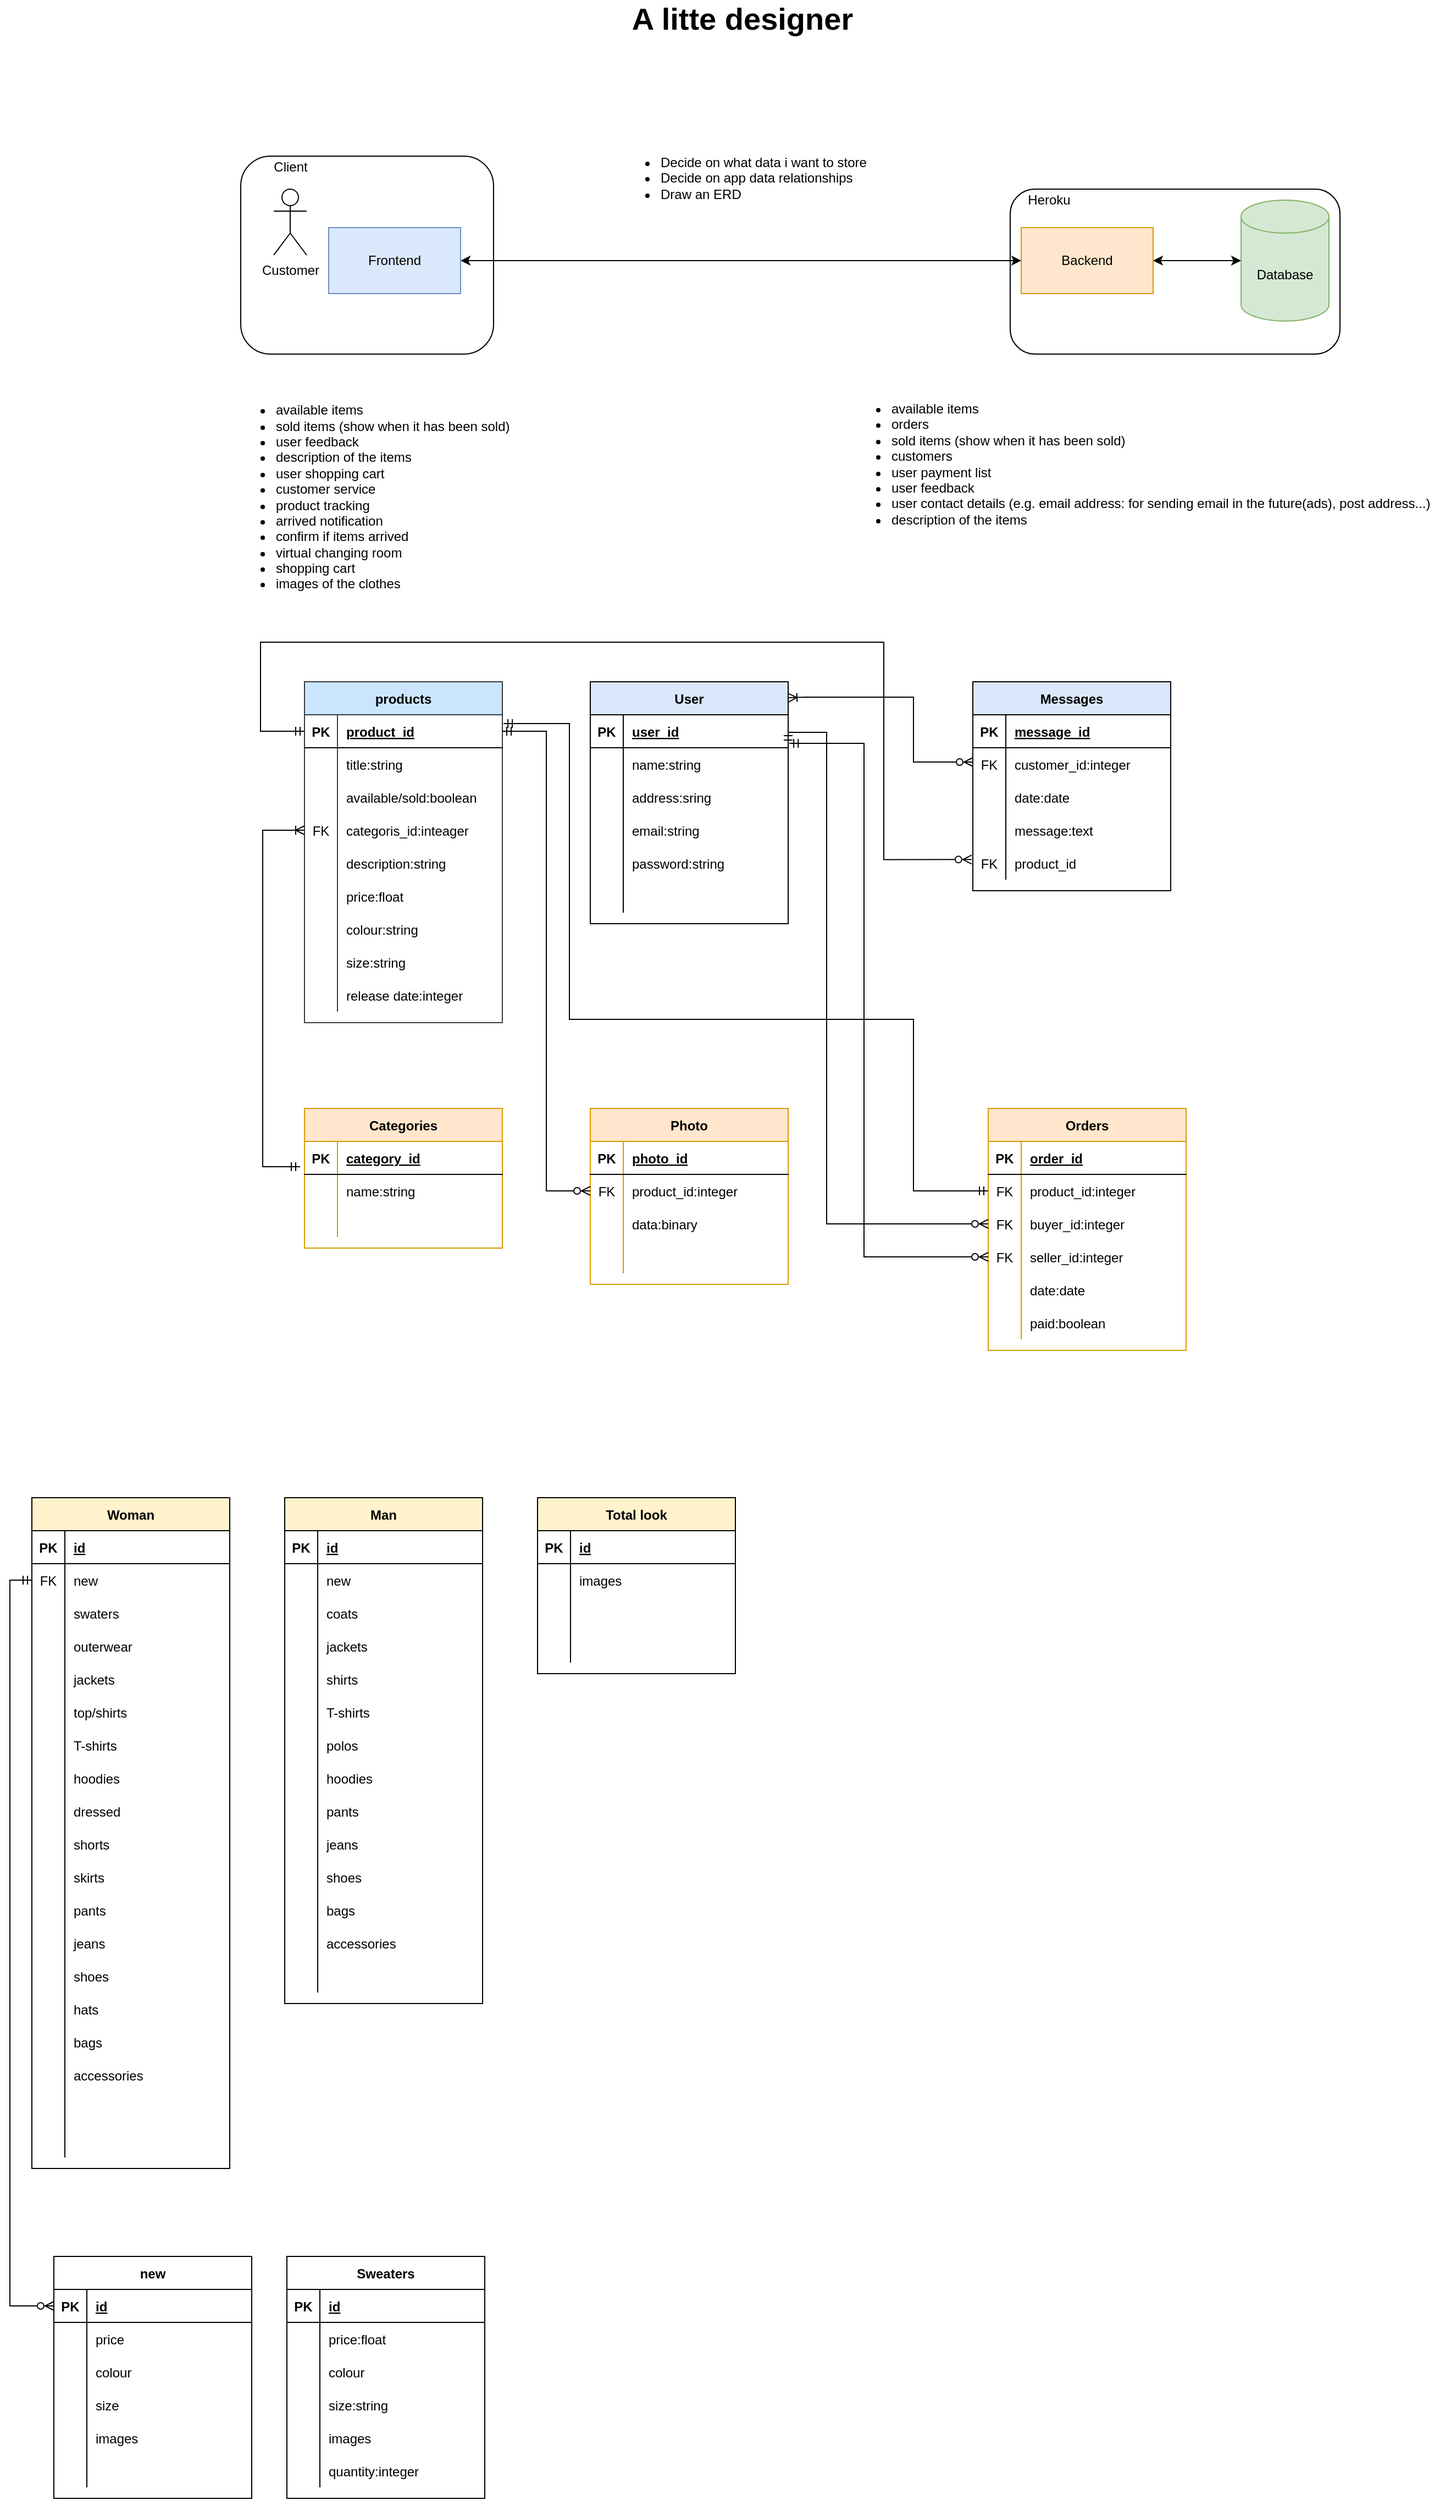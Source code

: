 <mxfile version="18.0.6" type="device"><diagram id="PKWSBkR_xDe9u9jBeELh" name="Page-1"><mxGraphModel dx="1298" dy="807" grid="1" gridSize="9" guides="1" tooltips="1" connect="1" arrows="1" fold="1" page="1" pageScale="1" pageWidth="827" pageHeight="1169" math="0" shadow="0"><root><mxCell id="0"/><mxCell id="1" parent="0"/><mxCell id="GwS3X8Nm_GM5CmnIdHEP-11" value="" style="rounded=1;whiteSpace=wrap;html=1;" parent="1" vertex="1"><mxGeometry x="970" y="200" width="300" height="150" as="geometry"/></mxCell><mxCell id="GwS3X8Nm_GM5CmnIdHEP-10" value="" style="rounded=1;whiteSpace=wrap;html=1;" parent="1" vertex="1"><mxGeometry x="270" y="170" width="230" height="180" as="geometry"/></mxCell><mxCell id="GwS3X8Nm_GM5CmnIdHEP-1" value="Database" style="shape=cylinder3;whiteSpace=wrap;html=1;boundedLbl=1;backgroundOutline=1;size=15;fillColor=#d5e8d4;strokeColor=#82b366;" parent="1" vertex="1"><mxGeometry x="1180" y="210" width="80" height="110" as="geometry"/></mxCell><mxCell id="GwS3X8Nm_GM5CmnIdHEP-8" style="edgeStyle=orthogonalEdgeStyle;rounded=0;orthogonalLoop=1;jettySize=auto;html=1;startArrow=classic;startFill=1;" parent="1" source="GwS3X8Nm_GM5CmnIdHEP-2" target="GwS3X8Nm_GM5CmnIdHEP-1" edge="1"><mxGeometry relative="1" as="geometry"/></mxCell><mxCell id="GwS3X8Nm_GM5CmnIdHEP-2" value="Backend" style="rounded=0;whiteSpace=wrap;html=1;fillColor=#ffe6cc;strokeColor=#d79b00;" parent="1" vertex="1"><mxGeometry x="980" y="235" width="120" height="60" as="geometry"/></mxCell><mxCell id="GwS3X8Nm_GM5CmnIdHEP-7" style="edgeStyle=orthogonalEdgeStyle;rounded=0;orthogonalLoop=1;jettySize=auto;html=1;startArrow=classic;startFill=1;" parent="1" source="GwS3X8Nm_GM5CmnIdHEP-3" target="GwS3X8Nm_GM5CmnIdHEP-2" edge="1"><mxGeometry relative="1" as="geometry"/></mxCell><mxCell id="GwS3X8Nm_GM5CmnIdHEP-3" value="Frontend" style="rounded=0;whiteSpace=wrap;html=1;fillColor=#dae8fc;strokeColor=#6c8ebf;" parent="1" vertex="1"><mxGeometry x="350" y="235" width="120" height="60" as="geometry"/></mxCell><mxCell id="GwS3X8Nm_GM5CmnIdHEP-4" value="Customer" style="shape=umlActor;verticalLabelPosition=bottom;verticalAlign=top;html=1;outlineConnect=0;" parent="1" vertex="1"><mxGeometry x="300" y="200" width="30" height="60" as="geometry"/></mxCell><mxCell id="GwS3X8Nm_GM5CmnIdHEP-12" value="Client" style="text;html=1;align=center;verticalAlign=middle;resizable=0;points=[];autosize=1;strokeColor=none;fillColor=none;" parent="1" vertex="1"><mxGeometry x="290" y="170" width="50" height="20" as="geometry"/></mxCell><mxCell id="GwS3X8Nm_GM5CmnIdHEP-13" value="Heroku" style="text;html=1;align=center;verticalAlign=middle;resizable=0;points=[];autosize=1;strokeColor=none;fillColor=none;" parent="1" vertex="1"><mxGeometry x="980" y="200" width="50" height="20" as="geometry"/></mxCell><mxCell id="GwS3X8Nm_GM5CmnIdHEP-14" value="&lt;ul&gt;&lt;li&gt;Decide on what data i want to store&lt;/li&gt;&lt;li&gt;Decide on app data relationships&lt;/li&gt;&lt;li&gt;Draw an ERD&lt;/li&gt;&lt;/ul&gt;" style="text;html=1;strokeColor=none;fillColor=none;align=left;verticalAlign=middle;whiteSpace=wrap;rounded=0;" parent="1" vertex="1"><mxGeometry x="610" y="160" width="250" height="60" as="geometry"/></mxCell><mxCell id="NzqHVzzHoB1eEv9vK2yF-1" value="&lt;ul&gt;&lt;li&gt;available items&amp;nbsp;&lt;/li&gt;&lt;li&gt;orders&amp;nbsp;&lt;/li&gt;&lt;li&gt;sold items (show when it has been sold)&lt;/li&gt;&lt;li&gt;customers&lt;/li&gt;&lt;li&gt;user payment list&lt;/li&gt;&lt;li&gt;user feedback&lt;/li&gt;&lt;li&gt;user contact details (e.g. email address: for sending email in the future(ads), post address...)&lt;/li&gt;&lt;li&gt;description of the items&lt;/li&gt;&lt;/ul&gt;" style="text;html=1;align=left;verticalAlign=middle;resizable=0;points=[];autosize=1;strokeColor=none;fillColor=none;" parent="1" vertex="1"><mxGeometry x="820" y="380" width="550" height="140" as="geometry"/></mxCell><mxCell id="NzqHVzzHoB1eEv9vK2yF-2" value="&lt;ul&gt;&lt;li&gt;available items&amp;nbsp;&lt;/li&gt;&lt;li&gt;sold items (show when it has been sold)&lt;/li&gt;&lt;li&gt;user feedback&lt;/li&gt;&lt;li&gt;description of the items&lt;/li&gt;&lt;li&gt;user shopping cart&lt;/li&gt;&lt;li&gt;customer service&lt;/li&gt;&lt;li&gt;product tracking&lt;/li&gt;&lt;li&gt;arrived notification&lt;/li&gt;&lt;li&gt;confirm if items arrived&lt;/li&gt;&lt;li&gt;virtual changing room&lt;/li&gt;&lt;li&gt;shopping cart&lt;/li&gt;&lt;li&gt;images of the clothes&lt;/li&gt;&lt;/ul&gt;" style="text;html=1;align=left;verticalAlign=middle;resizable=0;points=[];autosize=1;strokeColor=none;fillColor=none;" parent="1" vertex="1"><mxGeometry x="260" y="380" width="270" height="200" as="geometry"/></mxCell><mxCell id="NzqHVzzHoB1eEv9vK2yF-64" value="products" style="shape=table;startSize=30;container=1;collapsible=1;childLayout=tableLayout;fixedRows=1;rowLines=0;fontStyle=1;align=center;resizeLast=1;labelBackgroundColor=none;strokeColor=#36393d;strokeWidth=1;fillColor=#cce5ff;" parent="1" vertex="1"><mxGeometry x="328" y="648" width="180" height="310.0" as="geometry"/></mxCell><mxCell id="NzqHVzzHoB1eEv9vK2yF-65" value="" style="shape=tableRow;horizontal=0;startSize=0;swimlaneHead=0;swimlaneBody=0;fillColor=none;collapsible=0;dropTarget=0;points=[[0,0.5],[1,0.5]];portConstraint=eastwest;top=0;left=0;right=0;bottom=1;labelBackgroundColor=none;fontColor=#000000;strokeColor=#000000;strokeWidth=1;" parent="NzqHVzzHoB1eEv9vK2yF-64" vertex="1"><mxGeometry y="30" width="180" height="30" as="geometry"/></mxCell><mxCell id="NzqHVzzHoB1eEv9vK2yF-66" value="PK" style="shape=partialRectangle;connectable=0;fillColor=none;top=0;left=0;bottom=0;right=0;fontStyle=1;overflow=hidden;labelBackgroundColor=none;fontColor=#000000;strokeColor=#000000;strokeWidth=1;" parent="NzqHVzzHoB1eEv9vK2yF-65" vertex="1"><mxGeometry width="30" height="30" as="geometry"><mxRectangle width="30" height="30" as="alternateBounds"/></mxGeometry></mxCell><mxCell id="NzqHVzzHoB1eEv9vK2yF-67" value="product_id" style="shape=partialRectangle;connectable=0;fillColor=none;top=0;left=0;bottom=0;right=0;align=left;spacingLeft=6;fontStyle=5;overflow=hidden;labelBackgroundColor=none;fontColor=#000000;strokeColor=#000000;strokeWidth=1;" parent="NzqHVzzHoB1eEv9vK2yF-65" vertex="1"><mxGeometry x="30" width="150" height="30" as="geometry"><mxRectangle width="150" height="30" as="alternateBounds"/></mxGeometry></mxCell><mxCell id="-jHepu51I0XjRWo_0Gy9-2" style="shape=tableRow;horizontal=0;startSize=0;swimlaneHead=0;swimlaneBody=0;fillColor=none;collapsible=0;dropTarget=0;points=[[0,0.5],[1,0.5]];portConstraint=eastwest;top=0;left=0;right=0;bottom=0;labelBackgroundColor=none;fontColor=#000000;strokeColor=#000000;strokeWidth=1;" vertex="1" parent="NzqHVzzHoB1eEv9vK2yF-64"><mxGeometry y="60" width="180" height="30" as="geometry"/></mxCell><mxCell id="-jHepu51I0XjRWo_0Gy9-3" style="shape=partialRectangle;connectable=0;fillColor=none;top=0;left=0;bottom=0;right=0;editable=1;overflow=hidden;labelBackgroundColor=none;fontColor=#000000;strokeColor=#000000;strokeWidth=1;" vertex="1" parent="-jHepu51I0XjRWo_0Gy9-2"><mxGeometry width="30" height="30" as="geometry"><mxRectangle width="30" height="30" as="alternateBounds"/></mxGeometry></mxCell><mxCell id="-jHepu51I0XjRWo_0Gy9-4" value="title:string" style="shape=partialRectangle;connectable=0;fillColor=none;top=0;left=0;bottom=0;right=0;align=left;spacingLeft=6;overflow=hidden;labelBackgroundColor=none;fontColor=#000000;strokeColor=#000000;strokeWidth=1;" vertex="1" parent="-jHepu51I0XjRWo_0Gy9-2"><mxGeometry x="30" width="150" height="30" as="geometry"><mxRectangle width="150" height="30" as="alternateBounds"/></mxGeometry></mxCell><mxCell id="NzqHVzzHoB1eEv9vK2yF-68" value="" style="shape=tableRow;horizontal=0;startSize=0;swimlaneHead=0;swimlaneBody=0;fillColor=none;collapsible=0;dropTarget=0;points=[[0,0.5],[1,0.5]];portConstraint=eastwest;top=0;left=0;right=0;bottom=0;labelBackgroundColor=none;fontColor=#000000;strokeColor=#000000;strokeWidth=1;" parent="NzqHVzzHoB1eEv9vK2yF-64" vertex="1"><mxGeometry y="90" width="180" height="30" as="geometry"/></mxCell><mxCell id="NzqHVzzHoB1eEv9vK2yF-69" value="" style="shape=partialRectangle;connectable=0;fillColor=none;top=0;left=0;bottom=0;right=0;editable=1;overflow=hidden;labelBackgroundColor=none;fontColor=#000000;strokeColor=#000000;strokeWidth=1;" parent="NzqHVzzHoB1eEv9vK2yF-68" vertex="1"><mxGeometry width="30" height="30" as="geometry"><mxRectangle width="30" height="30" as="alternateBounds"/></mxGeometry></mxCell><mxCell id="NzqHVzzHoB1eEv9vK2yF-70" value="available/sold:boolean" style="shape=partialRectangle;connectable=0;fillColor=none;top=0;left=0;bottom=0;right=0;align=left;spacingLeft=6;overflow=hidden;labelBackgroundColor=none;fontColor=#000000;strokeColor=#000000;strokeWidth=1;" parent="NzqHVzzHoB1eEv9vK2yF-68" vertex="1"><mxGeometry x="30" width="150" height="30" as="geometry"><mxRectangle width="150" height="30" as="alternateBounds"/></mxGeometry></mxCell><mxCell id="NzqHVzzHoB1eEv9vK2yF-84" style="shape=tableRow;horizontal=0;startSize=0;swimlaneHead=0;swimlaneBody=0;fillColor=none;collapsible=0;dropTarget=0;points=[[0,0.5],[1,0.5]];portConstraint=eastwest;top=0;left=0;right=0;bottom=0;labelBackgroundColor=none;fontColor=#000000;strokeColor=#000000;strokeWidth=1;" parent="NzqHVzzHoB1eEv9vK2yF-64" vertex="1"><mxGeometry y="120" width="180" height="30" as="geometry"/></mxCell><mxCell id="NzqHVzzHoB1eEv9vK2yF-85" value="FK" style="shape=partialRectangle;connectable=0;fillColor=none;top=0;left=0;bottom=0;right=0;editable=1;overflow=hidden;labelBackgroundColor=none;fontColor=#000000;strokeColor=#000000;strokeWidth=1;" parent="NzqHVzzHoB1eEv9vK2yF-84" vertex="1"><mxGeometry width="30" height="30" as="geometry"><mxRectangle width="30" height="30" as="alternateBounds"/></mxGeometry></mxCell><mxCell id="NzqHVzzHoB1eEv9vK2yF-86" value="categoris_id:inteager" style="shape=partialRectangle;connectable=0;fillColor=none;top=0;left=0;bottom=0;right=0;align=left;spacingLeft=6;overflow=hidden;labelBackgroundColor=none;fontColor=#000000;strokeColor=#000000;strokeWidth=1;" parent="NzqHVzzHoB1eEv9vK2yF-84" vertex="1"><mxGeometry x="30" width="150" height="30" as="geometry"><mxRectangle width="150" height="30" as="alternateBounds"/></mxGeometry></mxCell><mxCell id="NzqHVzzHoB1eEv9vK2yF-74" value="" style="shape=tableRow;horizontal=0;startSize=0;swimlaneHead=0;swimlaneBody=0;fillColor=none;collapsible=0;dropTarget=0;points=[[0,0.5],[1,0.5]];portConstraint=eastwest;top=0;left=0;right=0;bottom=0;labelBackgroundColor=none;fontColor=#000000;strokeColor=#000000;strokeWidth=1;" parent="NzqHVzzHoB1eEv9vK2yF-64" vertex="1"><mxGeometry y="150" width="180" height="30" as="geometry"/></mxCell><mxCell id="NzqHVzzHoB1eEv9vK2yF-75" value="" style="shape=partialRectangle;connectable=0;fillColor=none;top=0;left=0;bottom=0;right=0;editable=1;overflow=hidden;labelBackgroundColor=none;fontColor=#000000;strokeColor=#000000;strokeWidth=1;" parent="NzqHVzzHoB1eEv9vK2yF-74" vertex="1"><mxGeometry width="30" height="30" as="geometry"><mxRectangle width="30" height="30" as="alternateBounds"/></mxGeometry></mxCell><mxCell id="NzqHVzzHoB1eEv9vK2yF-76" value="description:string" style="shape=partialRectangle;connectable=0;fillColor=none;top=0;left=0;bottom=0;right=0;align=left;spacingLeft=6;overflow=hidden;labelBackgroundColor=none;fontColor=#000000;strokeColor=#000000;strokeWidth=1;" parent="NzqHVzzHoB1eEv9vK2yF-74" vertex="1"><mxGeometry x="30" width="150" height="30" as="geometry"><mxRectangle width="150" height="30" as="alternateBounds"/></mxGeometry></mxCell><mxCell id="NzqHVzzHoB1eEv9vK2yF-87" style="shape=tableRow;horizontal=0;startSize=0;swimlaneHead=0;swimlaneBody=0;fillColor=none;collapsible=0;dropTarget=0;points=[[0,0.5],[1,0.5]];portConstraint=eastwest;top=0;left=0;right=0;bottom=0;labelBackgroundColor=none;fontColor=#000000;strokeColor=#000000;strokeWidth=1;" parent="NzqHVzzHoB1eEv9vK2yF-64" vertex="1"><mxGeometry y="180" width="180" height="30" as="geometry"/></mxCell><mxCell id="NzqHVzzHoB1eEv9vK2yF-88" style="shape=partialRectangle;connectable=0;fillColor=none;top=0;left=0;bottom=0;right=0;editable=1;overflow=hidden;labelBackgroundColor=none;fontColor=#000000;strokeColor=#000000;strokeWidth=1;" parent="NzqHVzzHoB1eEv9vK2yF-87" vertex="1"><mxGeometry width="30" height="30" as="geometry"><mxRectangle width="30" height="30" as="alternateBounds"/></mxGeometry></mxCell><mxCell id="NzqHVzzHoB1eEv9vK2yF-89" value="price:float" style="shape=partialRectangle;connectable=0;fillColor=none;top=0;left=0;bottom=0;right=0;align=left;spacingLeft=6;overflow=hidden;labelBackgroundColor=none;fontColor=#000000;strokeColor=#000000;strokeWidth=1;" parent="NzqHVzzHoB1eEv9vK2yF-87" vertex="1"><mxGeometry x="30" width="150" height="30" as="geometry"><mxRectangle width="150" height="30" as="alternateBounds"/></mxGeometry></mxCell><mxCell id="NzqHVzzHoB1eEv9vK2yF-90" style="shape=tableRow;horizontal=0;startSize=0;swimlaneHead=0;swimlaneBody=0;fillColor=none;collapsible=0;dropTarget=0;points=[[0,0.5],[1,0.5]];portConstraint=eastwest;top=0;left=0;right=0;bottom=0;labelBackgroundColor=none;fontColor=#000000;strokeColor=#000000;strokeWidth=1;" parent="NzqHVzzHoB1eEv9vK2yF-64" vertex="1"><mxGeometry y="210" width="180" height="30" as="geometry"/></mxCell><mxCell id="NzqHVzzHoB1eEv9vK2yF-91" style="shape=partialRectangle;connectable=0;fillColor=none;top=0;left=0;bottom=0;right=0;editable=1;overflow=hidden;labelBackgroundColor=none;fontColor=#000000;strokeColor=#000000;strokeWidth=1;" parent="NzqHVzzHoB1eEv9vK2yF-90" vertex="1"><mxGeometry width="30" height="30" as="geometry"><mxRectangle width="30" height="30" as="alternateBounds"/></mxGeometry></mxCell><mxCell id="NzqHVzzHoB1eEv9vK2yF-92" value="colour:string" style="shape=partialRectangle;connectable=0;fillColor=none;top=0;left=0;bottom=0;right=0;align=left;spacingLeft=6;overflow=hidden;labelBackgroundColor=none;fontColor=#000000;strokeColor=#000000;strokeWidth=1;" parent="NzqHVzzHoB1eEv9vK2yF-90" vertex="1"><mxGeometry x="30" width="150" height="30" as="geometry"><mxRectangle width="150" height="30" as="alternateBounds"/></mxGeometry></mxCell><mxCell id="NzqHVzzHoB1eEv9vK2yF-93" style="shape=tableRow;horizontal=0;startSize=0;swimlaneHead=0;swimlaneBody=0;fillColor=none;collapsible=0;dropTarget=0;points=[[0,0.5],[1,0.5]];portConstraint=eastwest;top=0;left=0;right=0;bottom=0;labelBackgroundColor=none;fontColor=#000000;strokeColor=#000000;strokeWidth=1;" parent="NzqHVzzHoB1eEv9vK2yF-64" vertex="1"><mxGeometry y="240" width="180" height="30" as="geometry"/></mxCell><mxCell id="NzqHVzzHoB1eEv9vK2yF-94" style="shape=partialRectangle;connectable=0;fillColor=none;top=0;left=0;bottom=0;right=0;editable=1;overflow=hidden;labelBackgroundColor=none;fontColor=#000000;strokeColor=#000000;strokeWidth=1;" parent="NzqHVzzHoB1eEv9vK2yF-93" vertex="1"><mxGeometry width="30" height="30" as="geometry"><mxRectangle width="30" height="30" as="alternateBounds"/></mxGeometry></mxCell><mxCell id="NzqHVzzHoB1eEv9vK2yF-95" value="size:string" style="shape=partialRectangle;connectable=0;fillColor=none;top=0;left=0;bottom=0;right=0;align=left;spacingLeft=6;overflow=hidden;labelBackgroundColor=none;fontColor=#000000;strokeColor=#000000;strokeWidth=1;" parent="NzqHVzzHoB1eEv9vK2yF-93" vertex="1"><mxGeometry x="30" width="150" height="30" as="geometry"><mxRectangle width="150" height="30" as="alternateBounds"/></mxGeometry></mxCell><mxCell id="NzqHVzzHoB1eEv9vK2yF-96" style="shape=tableRow;horizontal=0;startSize=0;swimlaneHead=0;swimlaneBody=0;fillColor=none;collapsible=0;dropTarget=0;points=[[0,0.5],[1,0.5]];portConstraint=eastwest;top=0;left=0;right=0;bottom=0;labelBackgroundColor=none;fontColor=#000000;strokeColor=#000000;strokeWidth=1;" parent="NzqHVzzHoB1eEv9vK2yF-64" vertex="1"><mxGeometry y="270" width="180" height="30" as="geometry"/></mxCell><mxCell id="NzqHVzzHoB1eEv9vK2yF-97" value="" style="shape=partialRectangle;connectable=0;fillColor=none;top=0;left=0;bottom=0;right=0;editable=1;overflow=hidden;labelBackgroundColor=none;fontColor=#000000;strokeColor=#000000;strokeWidth=1;" parent="NzqHVzzHoB1eEv9vK2yF-96" vertex="1"><mxGeometry width="30" height="30" as="geometry"><mxRectangle width="30" height="30" as="alternateBounds"/></mxGeometry></mxCell><mxCell id="NzqHVzzHoB1eEv9vK2yF-98" value="release date:integer" style="shape=partialRectangle;connectable=0;fillColor=none;top=0;left=0;bottom=0;right=0;align=left;spacingLeft=6;overflow=hidden;labelBackgroundColor=none;fontColor=#000000;strokeColor=#000000;strokeWidth=1;" parent="NzqHVzzHoB1eEv9vK2yF-96" vertex="1"><mxGeometry x="30" width="150" height="30" as="geometry"><mxRectangle width="150" height="30" as="alternateBounds"/></mxGeometry></mxCell><mxCell id="NzqHVzzHoB1eEv9vK2yF-112" value="Categories" style="shape=table;startSize=30;container=1;collapsible=1;childLayout=tableLayout;fixedRows=1;rowLines=0;fontStyle=1;align=center;resizeLast=1;labelBackgroundColor=none;strokeColor=#d79b00;strokeWidth=1;fillColor=#ffe6cc;" parent="1" vertex="1"><mxGeometry x="328" y="1036" width="180" height="127" as="geometry"/></mxCell><mxCell id="NzqHVzzHoB1eEv9vK2yF-113" value="" style="shape=tableRow;horizontal=0;startSize=0;swimlaneHead=0;swimlaneBody=0;fillColor=none;collapsible=0;dropTarget=0;points=[[0,0.5],[1,0.5]];portConstraint=eastwest;top=0;left=0;right=0;bottom=1;labelBackgroundColor=none;fontColor=#000000;strokeColor=#000000;strokeWidth=1;" parent="NzqHVzzHoB1eEv9vK2yF-112" vertex="1"><mxGeometry y="30" width="180" height="30" as="geometry"/></mxCell><mxCell id="NzqHVzzHoB1eEv9vK2yF-114" value="PK" style="shape=partialRectangle;connectable=0;fillColor=none;top=0;left=0;bottom=0;right=0;fontStyle=1;overflow=hidden;labelBackgroundColor=none;fontColor=#000000;strokeColor=#000000;strokeWidth=1;" parent="NzqHVzzHoB1eEv9vK2yF-113" vertex="1"><mxGeometry width="30" height="30" as="geometry"><mxRectangle width="30" height="30" as="alternateBounds"/></mxGeometry></mxCell><mxCell id="NzqHVzzHoB1eEv9vK2yF-115" value="category_id" style="shape=partialRectangle;connectable=0;fillColor=none;top=0;left=0;bottom=0;right=0;align=left;spacingLeft=6;fontStyle=5;overflow=hidden;labelBackgroundColor=none;fontColor=#000000;strokeColor=#000000;strokeWidth=1;" parent="NzqHVzzHoB1eEv9vK2yF-113" vertex="1"><mxGeometry x="30" width="150" height="30" as="geometry"><mxRectangle width="150" height="30" as="alternateBounds"/></mxGeometry></mxCell><mxCell id="NzqHVzzHoB1eEv9vK2yF-116" value="" style="shape=tableRow;horizontal=0;startSize=0;swimlaneHead=0;swimlaneBody=0;fillColor=none;collapsible=0;dropTarget=0;points=[[0,0.5],[1,0.5]];portConstraint=eastwest;top=0;left=0;right=0;bottom=0;labelBackgroundColor=none;fontColor=#000000;strokeColor=#000000;strokeWidth=1;" parent="NzqHVzzHoB1eEv9vK2yF-112" vertex="1"><mxGeometry y="60" width="180" height="30" as="geometry"/></mxCell><mxCell id="NzqHVzzHoB1eEv9vK2yF-117" value="" style="shape=partialRectangle;connectable=0;fillColor=none;top=0;left=0;bottom=0;right=0;editable=1;overflow=hidden;labelBackgroundColor=none;fontColor=#000000;strokeColor=#000000;strokeWidth=1;" parent="NzqHVzzHoB1eEv9vK2yF-116" vertex="1"><mxGeometry width="30" height="30" as="geometry"><mxRectangle width="30" height="30" as="alternateBounds"/></mxGeometry></mxCell><mxCell id="NzqHVzzHoB1eEv9vK2yF-118" value="name:string" style="shape=partialRectangle;connectable=0;fillColor=none;top=0;left=0;bottom=0;right=0;align=left;spacingLeft=6;overflow=hidden;labelBackgroundColor=none;fontColor=#000000;strokeColor=#000000;strokeWidth=1;" parent="NzqHVzzHoB1eEv9vK2yF-116" vertex="1"><mxGeometry x="30" width="150" height="30" as="geometry"><mxRectangle width="150" height="30" as="alternateBounds"/></mxGeometry></mxCell><mxCell id="NzqHVzzHoB1eEv9vK2yF-119" value="" style="shape=tableRow;horizontal=0;startSize=0;swimlaneHead=0;swimlaneBody=0;fillColor=none;collapsible=0;dropTarget=0;points=[[0,0.5],[1,0.5]];portConstraint=eastwest;top=0;left=0;right=0;bottom=0;labelBackgroundColor=none;fontColor=#000000;strokeColor=#000000;strokeWidth=1;" parent="NzqHVzzHoB1eEv9vK2yF-112" vertex="1"><mxGeometry y="90" width="180" height="27" as="geometry"/></mxCell><mxCell id="NzqHVzzHoB1eEv9vK2yF-120" value="" style="shape=partialRectangle;connectable=0;fillColor=none;top=0;left=0;bottom=0;right=0;editable=1;overflow=hidden;labelBackgroundColor=none;fontColor=#000000;strokeColor=#000000;strokeWidth=1;" parent="NzqHVzzHoB1eEv9vK2yF-119" vertex="1"><mxGeometry width="30" height="27" as="geometry"><mxRectangle width="30" height="27" as="alternateBounds"/></mxGeometry></mxCell><mxCell id="NzqHVzzHoB1eEv9vK2yF-121" value="" style="shape=partialRectangle;connectable=0;fillColor=none;top=0;left=0;bottom=0;right=0;align=left;spacingLeft=6;overflow=hidden;labelBackgroundColor=none;fontColor=#000000;strokeColor=#000000;strokeWidth=1;" parent="NzqHVzzHoB1eEv9vK2yF-119" vertex="1"><mxGeometry x="30" width="150" height="27" as="geometry"><mxRectangle width="150" height="27" as="alternateBounds"/></mxGeometry></mxCell><mxCell id="NzqHVzzHoB1eEv9vK2yF-143" value="Woman" style="shape=table;startSize=30;container=1;collapsible=1;childLayout=tableLayout;fixedRows=1;rowLines=0;fontStyle=1;align=center;resizeLast=1;labelBackgroundColor=none;strokeColor=#000000;strokeWidth=1;fillColor=#fff2cc;" parent="1" vertex="1"><mxGeometry x="80" y="1390" width="180" height="610.0" as="geometry"/></mxCell><mxCell id="NzqHVzzHoB1eEv9vK2yF-144" value="" style="shape=tableRow;horizontal=0;startSize=0;swimlaneHead=0;swimlaneBody=0;fillColor=none;collapsible=0;dropTarget=0;points=[[0,0.5],[1,0.5]];portConstraint=eastwest;top=0;left=0;right=0;bottom=1;labelBackgroundColor=none;fontColor=#000000;strokeColor=#000000;strokeWidth=1;" parent="NzqHVzzHoB1eEv9vK2yF-143" vertex="1"><mxGeometry y="30" width="180" height="30" as="geometry"/></mxCell><mxCell id="NzqHVzzHoB1eEv9vK2yF-145" value="PK" style="shape=partialRectangle;connectable=0;fillColor=none;top=0;left=0;bottom=0;right=0;fontStyle=1;overflow=hidden;labelBackgroundColor=none;fontColor=#000000;strokeColor=#000000;strokeWidth=1;" parent="NzqHVzzHoB1eEv9vK2yF-144" vertex="1"><mxGeometry width="30" height="30" as="geometry"><mxRectangle width="30" height="30" as="alternateBounds"/></mxGeometry></mxCell><mxCell id="NzqHVzzHoB1eEv9vK2yF-146" value="id" style="shape=partialRectangle;connectable=0;fillColor=none;top=0;left=0;bottom=0;right=0;align=left;spacingLeft=6;fontStyle=5;overflow=hidden;labelBackgroundColor=none;fontColor=#000000;strokeColor=#000000;strokeWidth=1;" parent="NzqHVzzHoB1eEv9vK2yF-144" vertex="1"><mxGeometry x="30" width="150" height="30" as="geometry"><mxRectangle width="150" height="30" as="alternateBounds"/></mxGeometry></mxCell><mxCell id="NzqHVzzHoB1eEv9vK2yF-147" value="" style="shape=tableRow;horizontal=0;startSize=0;swimlaneHead=0;swimlaneBody=0;fillColor=none;collapsible=0;dropTarget=0;points=[[0,0.5],[1,0.5]];portConstraint=eastwest;top=0;left=0;right=0;bottom=0;labelBackgroundColor=none;fontColor=#000000;strokeColor=#000000;strokeWidth=1;" parent="NzqHVzzHoB1eEv9vK2yF-143" vertex="1"><mxGeometry y="60" width="180" height="30" as="geometry"/></mxCell><mxCell id="NzqHVzzHoB1eEv9vK2yF-148" value="FK" style="shape=partialRectangle;connectable=0;fillColor=none;top=0;left=0;bottom=0;right=0;editable=1;overflow=hidden;labelBackgroundColor=none;fontColor=#000000;strokeColor=#000000;strokeWidth=1;" parent="NzqHVzzHoB1eEv9vK2yF-147" vertex="1"><mxGeometry width="30" height="30" as="geometry"><mxRectangle width="30" height="30" as="alternateBounds"/></mxGeometry></mxCell><mxCell id="NzqHVzzHoB1eEv9vK2yF-149" value="new" style="shape=partialRectangle;connectable=0;fillColor=none;top=0;left=0;bottom=0;right=0;align=left;spacingLeft=6;overflow=hidden;labelBackgroundColor=none;fontColor=#000000;strokeColor=#000000;strokeWidth=1;" parent="NzqHVzzHoB1eEv9vK2yF-147" vertex="1"><mxGeometry x="30" width="150" height="30" as="geometry"><mxRectangle width="150" height="30" as="alternateBounds"/></mxGeometry></mxCell><mxCell id="NzqHVzzHoB1eEv9vK2yF-250" style="shape=tableRow;horizontal=0;startSize=0;swimlaneHead=0;swimlaneBody=0;fillColor=none;collapsible=0;dropTarget=0;points=[[0,0.5],[1,0.5]];portConstraint=eastwest;top=0;left=0;right=0;bottom=0;labelBackgroundColor=none;fontColor=#000000;strokeColor=#000000;strokeWidth=1;" parent="NzqHVzzHoB1eEv9vK2yF-143" vertex="1"><mxGeometry y="90" width="180" height="30" as="geometry"/></mxCell><mxCell id="NzqHVzzHoB1eEv9vK2yF-251" style="shape=partialRectangle;connectable=0;fillColor=none;top=0;left=0;bottom=0;right=0;editable=1;overflow=hidden;labelBackgroundColor=none;fontColor=#000000;strokeColor=#000000;strokeWidth=1;" parent="NzqHVzzHoB1eEv9vK2yF-250" vertex="1"><mxGeometry width="30" height="30" as="geometry"><mxRectangle width="30" height="30" as="alternateBounds"/></mxGeometry></mxCell><mxCell id="NzqHVzzHoB1eEv9vK2yF-252" value="swaters" style="shape=partialRectangle;connectable=0;fillColor=none;top=0;left=0;bottom=0;right=0;align=left;spacingLeft=6;overflow=hidden;labelBackgroundColor=none;fontColor=#000000;strokeColor=#000000;strokeWidth=1;" parent="NzqHVzzHoB1eEv9vK2yF-250" vertex="1"><mxGeometry x="30" width="150" height="30" as="geometry"><mxRectangle width="150" height="30" as="alternateBounds"/></mxGeometry></mxCell><mxCell id="NzqHVzzHoB1eEv9vK2yF-150" value="" style="shape=tableRow;horizontal=0;startSize=0;swimlaneHead=0;swimlaneBody=0;fillColor=none;collapsible=0;dropTarget=0;points=[[0,0.5],[1,0.5]];portConstraint=eastwest;top=0;left=0;right=0;bottom=0;labelBackgroundColor=none;fontColor=#000000;strokeColor=#000000;strokeWidth=1;" parent="NzqHVzzHoB1eEv9vK2yF-143" vertex="1"><mxGeometry y="120" width="180" height="30" as="geometry"/></mxCell><mxCell id="NzqHVzzHoB1eEv9vK2yF-151" value="" style="shape=partialRectangle;connectable=0;fillColor=none;top=0;left=0;bottom=0;right=0;editable=1;overflow=hidden;labelBackgroundColor=none;fontColor=#000000;strokeColor=#000000;strokeWidth=1;" parent="NzqHVzzHoB1eEv9vK2yF-150" vertex="1"><mxGeometry width="30" height="30" as="geometry"><mxRectangle width="30" height="30" as="alternateBounds"/></mxGeometry></mxCell><mxCell id="NzqHVzzHoB1eEv9vK2yF-152" value="outerwear" style="shape=partialRectangle;connectable=0;fillColor=none;top=0;left=0;bottom=0;right=0;align=left;spacingLeft=6;overflow=hidden;labelBackgroundColor=none;fontColor=#000000;strokeColor=#000000;strokeWidth=1;" parent="NzqHVzzHoB1eEv9vK2yF-150" vertex="1"><mxGeometry x="30" width="150" height="30" as="geometry"><mxRectangle width="150" height="30" as="alternateBounds"/></mxGeometry></mxCell><mxCell id="NzqHVzzHoB1eEv9vK2yF-153" value="" style="shape=tableRow;horizontal=0;startSize=0;swimlaneHead=0;swimlaneBody=0;fillColor=none;collapsible=0;dropTarget=0;points=[[0,0.5],[1,0.5]];portConstraint=eastwest;top=0;left=0;right=0;bottom=0;labelBackgroundColor=none;fontColor=#000000;strokeColor=#000000;strokeWidth=1;" parent="NzqHVzzHoB1eEv9vK2yF-143" vertex="1"><mxGeometry y="150" width="180" height="30" as="geometry"/></mxCell><mxCell id="NzqHVzzHoB1eEv9vK2yF-154" value="" style="shape=partialRectangle;connectable=0;fillColor=none;top=0;left=0;bottom=0;right=0;editable=1;overflow=hidden;labelBackgroundColor=none;fontColor=#000000;strokeColor=#000000;strokeWidth=1;" parent="NzqHVzzHoB1eEv9vK2yF-153" vertex="1"><mxGeometry width="30" height="30" as="geometry"><mxRectangle width="30" height="30" as="alternateBounds"/></mxGeometry></mxCell><mxCell id="NzqHVzzHoB1eEv9vK2yF-155" value="jackets" style="shape=partialRectangle;connectable=0;fillColor=none;top=0;left=0;bottom=0;right=0;align=left;spacingLeft=6;overflow=hidden;labelBackgroundColor=none;fontColor=#000000;strokeColor=#000000;strokeWidth=1;" parent="NzqHVzzHoB1eEv9vK2yF-153" vertex="1"><mxGeometry x="30" width="150" height="30" as="geometry"><mxRectangle width="150" height="30" as="alternateBounds"/></mxGeometry></mxCell><mxCell id="NzqHVzzHoB1eEv9vK2yF-192" style="shape=tableRow;horizontal=0;startSize=0;swimlaneHead=0;swimlaneBody=0;fillColor=none;collapsible=0;dropTarget=0;points=[[0,0.5],[1,0.5]];portConstraint=eastwest;top=0;left=0;right=0;bottom=0;labelBackgroundColor=none;fontColor=#000000;strokeColor=#000000;strokeWidth=1;" parent="NzqHVzzHoB1eEv9vK2yF-143" vertex="1"><mxGeometry y="180" width="180" height="30" as="geometry"/></mxCell><mxCell id="NzqHVzzHoB1eEv9vK2yF-193" style="shape=partialRectangle;connectable=0;fillColor=none;top=0;left=0;bottom=0;right=0;editable=1;overflow=hidden;labelBackgroundColor=none;fontColor=#000000;strokeColor=#000000;strokeWidth=1;" parent="NzqHVzzHoB1eEv9vK2yF-192" vertex="1"><mxGeometry width="30" height="30" as="geometry"><mxRectangle width="30" height="30" as="alternateBounds"/></mxGeometry></mxCell><mxCell id="NzqHVzzHoB1eEv9vK2yF-194" value="top/shirts" style="shape=partialRectangle;connectable=0;fillColor=none;top=0;left=0;bottom=0;right=0;align=left;spacingLeft=6;overflow=hidden;labelBackgroundColor=none;fontColor=#000000;strokeColor=#000000;strokeWidth=1;" parent="NzqHVzzHoB1eEv9vK2yF-192" vertex="1"><mxGeometry x="30" width="150" height="30" as="geometry"><mxRectangle width="150" height="30" as="alternateBounds"/></mxGeometry></mxCell><mxCell id="NzqHVzzHoB1eEv9vK2yF-162" style="shape=tableRow;horizontal=0;startSize=0;swimlaneHead=0;swimlaneBody=0;fillColor=none;collapsible=0;dropTarget=0;points=[[0,0.5],[1,0.5]];portConstraint=eastwest;top=0;left=0;right=0;bottom=0;labelBackgroundColor=none;fontColor=#000000;strokeColor=#000000;strokeWidth=1;" parent="NzqHVzzHoB1eEv9vK2yF-143" vertex="1"><mxGeometry y="210" width="180" height="30" as="geometry"/></mxCell><mxCell id="NzqHVzzHoB1eEv9vK2yF-163" style="shape=partialRectangle;connectable=0;fillColor=none;top=0;left=0;bottom=0;right=0;editable=1;overflow=hidden;labelBackgroundColor=none;fontColor=#000000;strokeColor=#000000;strokeWidth=1;" parent="NzqHVzzHoB1eEv9vK2yF-162" vertex="1"><mxGeometry width="30" height="30" as="geometry"><mxRectangle width="30" height="30" as="alternateBounds"/></mxGeometry></mxCell><mxCell id="NzqHVzzHoB1eEv9vK2yF-164" value="T-shirts" style="shape=partialRectangle;connectable=0;fillColor=none;top=0;left=0;bottom=0;right=0;align=left;spacingLeft=6;overflow=hidden;labelBackgroundColor=none;fontColor=#000000;strokeColor=#000000;strokeWidth=1;" parent="NzqHVzzHoB1eEv9vK2yF-162" vertex="1"><mxGeometry x="30" width="150" height="30" as="geometry"><mxRectangle width="150" height="30" as="alternateBounds"/></mxGeometry></mxCell><mxCell id="NzqHVzzHoB1eEv9vK2yF-244" style="shape=tableRow;horizontal=0;startSize=0;swimlaneHead=0;swimlaneBody=0;fillColor=none;collapsible=0;dropTarget=0;points=[[0,0.5],[1,0.5]];portConstraint=eastwest;top=0;left=0;right=0;bottom=0;labelBackgroundColor=none;fontColor=#000000;strokeColor=#000000;strokeWidth=1;" parent="NzqHVzzHoB1eEv9vK2yF-143" vertex="1"><mxGeometry y="240" width="180" height="30" as="geometry"/></mxCell><mxCell id="NzqHVzzHoB1eEv9vK2yF-245" style="shape=partialRectangle;connectable=0;fillColor=none;top=0;left=0;bottom=0;right=0;editable=1;overflow=hidden;labelBackgroundColor=none;fontColor=#000000;strokeColor=#000000;strokeWidth=1;" parent="NzqHVzzHoB1eEv9vK2yF-244" vertex="1"><mxGeometry width="30" height="30" as="geometry"><mxRectangle width="30" height="30" as="alternateBounds"/></mxGeometry></mxCell><mxCell id="NzqHVzzHoB1eEv9vK2yF-246" value="hoodies" style="shape=partialRectangle;connectable=0;fillColor=none;top=0;left=0;bottom=0;right=0;align=left;spacingLeft=6;overflow=hidden;labelBackgroundColor=none;fontColor=#000000;strokeColor=#000000;strokeWidth=1;" parent="NzqHVzzHoB1eEv9vK2yF-244" vertex="1"><mxGeometry x="30" width="150" height="30" as="geometry"><mxRectangle width="150" height="30" as="alternateBounds"/></mxGeometry></mxCell><mxCell id="NzqHVzzHoB1eEv9vK2yF-156" style="shape=tableRow;horizontal=0;startSize=0;swimlaneHead=0;swimlaneBody=0;fillColor=none;collapsible=0;dropTarget=0;points=[[0,0.5],[1,0.5]];portConstraint=eastwest;top=0;left=0;right=0;bottom=0;labelBackgroundColor=none;fontColor=#000000;strokeColor=#000000;strokeWidth=1;" parent="NzqHVzzHoB1eEv9vK2yF-143" vertex="1"><mxGeometry y="270" width="180" height="30" as="geometry"/></mxCell><mxCell id="NzqHVzzHoB1eEv9vK2yF-157" style="shape=partialRectangle;connectable=0;fillColor=none;top=0;left=0;bottom=0;right=0;editable=1;overflow=hidden;labelBackgroundColor=none;fontColor=#000000;strokeColor=#000000;strokeWidth=1;" parent="NzqHVzzHoB1eEv9vK2yF-156" vertex="1"><mxGeometry width="30" height="30" as="geometry"><mxRectangle width="30" height="30" as="alternateBounds"/></mxGeometry></mxCell><mxCell id="NzqHVzzHoB1eEv9vK2yF-158" value="dressed" style="shape=partialRectangle;connectable=0;fillColor=none;top=0;left=0;bottom=0;right=0;align=left;spacingLeft=6;overflow=hidden;labelBackgroundColor=none;fontColor=#000000;strokeColor=#000000;strokeWidth=1;" parent="NzqHVzzHoB1eEv9vK2yF-156" vertex="1"><mxGeometry x="30" width="150" height="30" as="geometry"><mxRectangle width="150" height="30" as="alternateBounds"/></mxGeometry></mxCell><mxCell id="NzqHVzzHoB1eEv9vK2yF-198" style="shape=tableRow;horizontal=0;startSize=0;swimlaneHead=0;swimlaneBody=0;fillColor=none;collapsible=0;dropTarget=0;points=[[0,0.5],[1,0.5]];portConstraint=eastwest;top=0;left=0;right=0;bottom=0;labelBackgroundColor=none;fontColor=#000000;strokeColor=#000000;strokeWidth=1;" parent="NzqHVzzHoB1eEv9vK2yF-143" vertex="1"><mxGeometry y="300" width="180" height="30" as="geometry"/></mxCell><mxCell id="NzqHVzzHoB1eEv9vK2yF-199" style="shape=partialRectangle;connectable=0;fillColor=none;top=0;left=0;bottom=0;right=0;editable=1;overflow=hidden;labelBackgroundColor=none;fontColor=#000000;strokeColor=#000000;strokeWidth=1;" parent="NzqHVzzHoB1eEv9vK2yF-198" vertex="1"><mxGeometry width="30" height="30" as="geometry"><mxRectangle width="30" height="30" as="alternateBounds"/></mxGeometry></mxCell><mxCell id="NzqHVzzHoB1eEv9vK2yF-200" value="shorts" style="shape=partialRectangle;connectable=0;fillColor=none;top=0;left=0;bottom=0;right=0;align=left;spacingLeft=6;overflow=hidden;labelBackgroundColor=none;fontColor=#000000;strokeColor=#000000;strokeWidth=1;" parent="NzqHVzzHoB1eEv9vK2yF-198" vertex="1"><mxGeometry x="30" width="150" height="30" as="geometry"><mxRectangle width="150" height="30" as="alternateBounds"/></mxGeometry></mxCell><mxCell id="NzqHVzzHoB1eEv9vK2yF-159" style="shape=tableRow;horizontal=0;startSize=0;swimlaneHead=0;swimlaneBody=0;fillColor=none;collapsible=0;dropTarget=0;points=[[0,0.5],[1,0.5]];portConstraint=eastwest;top=0;left=0;right=0;bottom=0;labelBackgroundColor=none;fontColor=#000000;strokeColor=#000000;strokeWidth=1;" parent="NzqHVzzHoB1eEv9vK2yF-143" vertex="1"><mxGeometry y="330" width="180" height="30" as="geometry"/></mxCell><mxCell id="NzqHVzzHoB1eEv9vK2yF-160" style="shape=partialRectangle;connectable=0;fillColor=none;top=0;left=0;bottom=0;right=0;editable=1;overflow=hidden;labelBackgroundColor=none;fontColor=#000000;strokeColor=#000000;strokeWidth=1;" parent="NzqHVzzHoB1eEv9vK2yF-159" vertex="1"><mxGeometry width="30" height="30" as="geometry"><mxRectangle width="30" height="30" as="alternateBounds"/></mxGeometry></mxCell><mxCell id="NzqHVzzHoB1eEv9vK2yF-161" value="skirts" style="shape=partialRectangle;connectable=0;fillColor=none;top=0;left=0;bottom=0;right=0;align=left;spacingLeft=6;overflow=hidden;labelBackgroundColor=none;fontColor=#000000;strokeColor=#000000;strokeWidth=1;" parent="NzqHVzzHoB1eEv9vK2yF-159" vertex="1"><mxGeometry x="30" width="150" height="30" as="geometry"><mxRectangle width="150" height="30" as="alternateBounds"/></mxGeometry></mxCell><mxCell id="NzqHVzzHoB1eEv9vK2yF-165" style="shape=tableRow;horizontal=0;startSize=0;swimlaneHead=0;swimlaneBody=0;fillColor=none;collapsible=0;dropTarget=0;points=[[0,0.5],[1,0.5]];portConstraint=eastwest;top=0;left=0;right=0;bottom=0;labelBackgroundColor=none;fontColor=#000000;strokeColor=#000000;strokeWidth=1;" parent="NzqHVzzHoB1eEv9vK2yF-143" vertex="1"><mxGeometry y="360" width="180" height="30" as="geometry"/></mxCell><mxCell id="NzqHVzzHoB1eEv9vK2yF-166" style="shape=partialRectangle;connectable=0;fillColor=none;top=0;left=0;bottom=0;right=0;editable=1;overflow=hidden;labelBackgroundColor=none;fontColor=#000000;strokeColor=#000000;strokeWidth=1;" parent="NzqHVzzHoB1eEv9vK2yF-165" vertex="1"><mxGeometry width="30" height="30" as="geometry"><mxRectangle width="30" height="30" as="alternateBounds"/></mxGeometry></mxCell><mxCell id="NzqHVzzHoB1eEv9vK2yF-167" value="pants" style="shape=partialRectangle;connectable=0;fillColor=none;top=0;left=0;bottom=0;right=0;align=left;spacingLeft=6;overflow=hidden;labelBackgroundColor=none;fontColor=#000000;strokeColor=#000000;strokeWidth=1;" parent="NzqHVzzHoB1eEv9vK2yF-165" vertex="1"><mxGeometry x="30" width="150" height="30" as="geometry"><mxRectangle width="150" height="30" as="alternateBounds"/></mxGeometry></mxCell><mxCell id="NzqHVzzHoB1eEv9vK2yF-168" style="shape=tableRow;horizontal=0;startSize=0;swimlaneHead=0;swimlaneBody=0;fillColor=none;collapsible=0;dropTarget=0;points=[[0,0.5],[1,0.5]];portConstraint=eastwest;top=0;left=0;right=0;bottom=0;labelBackgroundColor=none;fontColor=#000000;strokeColor=#000000;strokeWidth=1;" parent="NzqHVzzHoB1eEv9vK2yF-143" vertex="1"><mxGeometry y="390" width="180" height="30" as="geometry"/></mxCell><mxCell id="NzqHVzzHoB1eEv9vK2yF-169" style="shape=partialRectangle;connectable=0;fillColor=none;top=0;left=0;bottom=0;right=0;editable=1;overflow=hidden;labelBackgroundColor=none;fontColor=#000000;strokeColor=#000000;strokeWidth=1;" parent="NzqHVzzHoB1eEv9vK2yF-168" vertex="1"><mxGeometry width="30" height="30" as="geometry"><mxRectangle width="30" height="30" as="alternateBounds"/></mxGeometry></mxCell><mxCell id="NzqHVzzHoB1eEv9vK2yF-170" value="jeans" style="shape=partialRectangle;connectable=0;fillColor=none;top=0;left=0;bottom=0;right=0;align=left;spacingLeft=6;overflow=hidden;labelBackgroundColor=none;fontColor=#000000;strokeColor=#000000;strokeWidth=1;" parent="NzqHVzzHoB1eEv9vK2yF-168" vertex="1"><mxGeometry x="30" width="150" height="30" as="geometry"><mxRectangle width="150" height="30" as="alternateBounds"/></mxGeometry></mxCell><mxCell id="NzqHVzzHoB1eEv9vK2yF-171" style="shape=tableRow;horizontal=0;startSize=0;swimlaneHead=0;swimlaneBody=0;fillColor=none;collapsible=0;dropTarget=0;points=[[0,0.5],[1,0.5]];portConstraint=eastwest;top=0;left=0;right=0;bottom=0;labelBackgroundColor=none;fontColor=#000000;strokeColor=#000000;strokeWidth=1;" parent="NzqHVzzHoB1eEv9vK2yF-143" vertex="1"><mxGeometry y="420" width="180" height="30" as="geometry"/></mxCell><mxCell id="NzqHVzzHoB1eEv9vK2yF-172" style="shape=partialRectangle;connectable=0;fillColor=none;top=0;left=0;bottom=0;right=0;editable=1;overflow=hidden;labelBackgroundColor=none;fontColor=#000000;strokeColor=#000000;strokeWidth=1;" parent="NzqHVzzHoB1eEv9vK2yF-171" vertex="1"><mxGeometry width="30" height="30" as="geometry"><mxRectangle width="30" height="30" as="alternateBounds"/></mxGeometry></mxCell><mxCell id="NzqHVzzHoB1eEv9vK2yF-173" value="shoes" style="shape=partialRectangle;connectable=0;fillColor=none;top=0;left=0;bottom=0;right=0;align=left;spacingLeft=6;overflow=hidden;labelBackgroundColor=none;fontColor=#000000;strokeColor=#000000;strokeWidth=1;" parent="NzqHVzzHoB1eEv9vK2yF-171" vertex="1"><mxGeometry x="30" width="150" height="30" as="geometry"><mxRectangle width="150" height="30" as="alternateBounds"/></mxGeometry></mxCell><mxCell id="NzqHVzzHoB1eEv9vK2yF-253" style="shape=tableRow;horizontal=0;startSize=0;swimlaneHead=0;swimlaneBody=0;fillColor=none;collapsible=0;dropTarget=0;points=[[0,0.5],[1,0.5]];portConstraint=eastwest;top=0;left=0;right=0;bottom=0;labelBackgroundColor=none;fontColor=#000000;strokeColor=#000000;strokeWidth=1;" parent="NzqHVzzHoB1eEv9vK2yF-143" vertex="1"><mxGeometry y="450" width="180" height="30" as="geometry"/></mxCell><mxCell id="NzqHVzzHoB1eEv9vK2yF-254" style="shape=partialRectangle;connectable=0;fillColor=none;top=0;left=0;bottom=0;right=0;editable=1;overflow=hidden;labelBackgroundColor=none;fontColor=#000000;strokeColor=#000000;strokeWidth=1;" parent="NzqHVzzHoB1eEv9vK2yF-253" vertex="1"><mxGeometry width="30" height="30" as="geometry"><mxRectangle width="30" height="30" as="alternateBounds"/></mxGeometry></mxCell><mxCell id="NzqHVzzHoB1eEv9vK2yF-255" value="hats" style="shape=partialRectangle;connectable=0;fillColor=none;top=0;left=0;bottom=0;right=0;align=left;spacingLeft=6;overflow=hidden;labelBackgroundColor=none;fontColor=#000000;strokeColor=#000000;strokeWidth=1;" parent="NzqHVzzHoB1eEv9vK2yF-253" vertex="1"><mxGeometry x="30" width="150" height="30" as="geometry"><mxRectangle width="150" height="30" as="alternateBounds"/></mxGeometry></mxCell><mxCell id="NzqHVzzHoB1eEv9vK2yF-174" style="shape=tableRow;horizontal=0;startSize=0;swimlaneHead=0;swimlaneBody=0;fillColor=none;collapsible=0;dropTarget=0;points=[[0,0.5],[1,0.5]];portConstraint=eastwest;top=0;left=0;right=0;bottom=0;labelBackgroundColor=none;fontColor=#000000;strokeColor=#000000;strokeWidth=1;" parent="NzqHVzzHoB1eEv9vK2yF-143" vertex="1"><mxGeometry y="480" width="180" height="30" as="geometry"/></mxCell><mxCell id="NzqHVzzHoB1eEv9vK2yF-175" style="shape=partialRectangle;connectable=0;fillColor=none;top=0;left=0;bottom=0;right=0;editable=1;overflow=hidden;labelBackgroundColor=none;fontColor=#000000;strokeColor=#000000;strokeWidth=1;" parent="NzqHVzzHoB1eEv9vK2yF-174" vertex="1"><mxGeometry width="30" height="30" as="geometry"><mxRectangle width="30" height="30" as="alternateBounds"/></mxGeometry></mxCell><mxCell id="NzqHVzzHoB1eEv9vK2yF-176" value="bags" style="shape=partialRectangle;connectable=0;fillColor=none;top=0;left=0;bottom=0;right=0;align=left;spacingLeft=6;overflow=hidden;labelBackgroundColor=none;fontColor=#000000;strokeColor=#000000;strokeWidth=1;" parent="NzqHVzzHoB1eEv9vK2yF-174" vertex="1"><mxGeometry x="30" width="150" height="30" as="geometry"><mxRectangle width="150" height="30" as="alternateBounds"/></mxGeometry></mxCell><mxCell id="NzqHVzzHoB1eEv9vK2yF-177" style="shape=tableRow;horizontal=0;startSize=0;swimlaneHead=0;swimlaneBody=0;fillColor=none;collapsible=0;dropTarget=0;points=[[0,0.5],[1,0.5]];portConstraint=eastwest;top=0;left=0;right=0;bottom=0;labelBackgroundColor=none;fontColor=#000000;strokeColor=#000000;strokeWidth=1;" parent="NzqHVzzHoB1eEv9vK2yF-143" vertex="1"><mxGeometry y="510" width="180" height="30" as="geometry"/></mxCell><mxCell id="NzqHVzzHoB1eEv9vK2yF-178" style="shape=partialRectangle;connectable=0;fillColor=none;top=0;left=0;bottom=0;right=0;editable=1;overflow=hidden;labelBackgroundColor=none;fontColor=#000000;strokeColor=#000000;strokeWidth=1;" parent="NzqHVzzHoB1eEv9vK2yF-177" vertex="1"><mxGeometry width="30" height="30" as="geometry"><mxRectangle width="30" height="30" as="alternateBounds"/></mxGeometry></mxCell><mxCell id="NzqHVzzHoB1eEv9vK2yF-179" value="accessories" style="shape=partialRectangle;connectable=0;fillColor=none;top=0;left=0;bottom=0;right=0;align=left;spacingLeft=6;overflow=hidden;labelBackgroundColor=none;fontColor=#000000;strokeColor=#000000;strokeWidth=1;" parent="NzqHVzzHoB1eEv9vK2yF-177" vertex="1"><mxGeometry x="30" width="150" height="30" as="geometry"><mxRectangle width="150" height="30" as="alternateBounds"/></mxGeometry></mxCell><mxCell id="NzqHVzzHoB1eEv9vK2yF-180" style="shape=tableRow;horizontal=0;startSize=0;swimlaneHead=0;swimlaneBody=0;fillColor=none;collapsible=0;dropTarget=0;points=[[0,0.5],[1,0.5]];portConstraint=eastwest;top=0;left=0;right=0;bottom=0;labelBackgroundColor=none;fontColor=#000000;strokeColor=#000000;strokeWidth=1;" parent="NzqHVzzHoB1eEv9vK2yF-143" vertex="1"><mxGeometry y="540" width="180" height="30" as="geometry"/></mxCell><mxCell id="NzqHVzzHoB1eEv9vK2yF-181" style="shape=partialRectangle;connectable=0;fillColor=none;top=0;left=0;bottom=0;right=0;editable=1;overflow=hidden;labelBackgroundColor=none;fontColor=#000000;strokeColor=#000000;strokeWidth=1;" parent="NzqHVzzHoB1eEv9vK2yF-180" vertex="1"><mxGeometry width="30" height="30" as="geometry"><mxRectangle width="30" height="30" as="alternateBounds"/></mxGeometry></mxCell><mxCell id="NzqHVzzHoB1eEv9vK2yF-182" value="" style="shape=partialRectangle;connectable=0;fillColor=none;top=0;left=0;bottom=0;right=0;align=left;spacingLeft=6;overflow=hidden;labelBackgroundColor=none;fontColor=#000000;strokeColor=#000000;strokeWidth=1;" parent="NzqHVzzHoB1eEv9vK2yF-180" vertex="1"><mxGeometry x="30" width="150" height="30" as="geometry"><mxRectangle width="150" height="30" as="alternateBounds"/></mxGeometry></mxCell><mxCell id="NzqHVzzHoB1eEv9vK2yF-186" style="shape=tableRow;horizontal=0;startSize=0;swimlaneHead=0;swimlaneBody=0;fillColor=none;collapsible=0;dropTarget=0;points=[[0,0.5],[1,0.5]];portConstraint=eastwest;top=0;left=0;right=0;bottom=0;labelBackgroundColor=none;fontColor=#000000;strokeColor=#000000;strokeWidth=1;" parent="NzqHVzzHoB1eEv9vK2yF-143" vertex="1"><mxGeometry y="570" width="180" height="30" as="geometry"/></mxCell><mxCell id="NzqHVzzHoB1eEv9vK2yF-187" style="shape=partialRectangle;connectable=0;fillColor=none;top=0;left=0;bottom=0;right=0;editable=1;overflow=hidden;labelBackgroundColor=none;fontColor=#000000;strokeColor=#000000;strokeWidth=1;" parent="NzqHVzzHoB1eEv9vK2yF-186" vertex="1"><mxGeometry width="30" height="30" as="geometry"><mxRectangle width="30" height="30" as="alternateBounds"/></mxGeometry></mxCell><mxCell id="NzqHVzzHoB1eEv9vK2yF-188" style="shape=partialRectangle;connectable=0;fillColor=none;top=0;left=0;bottom=0;right=0;align=left;spacingLeft=6;overflow=hidden;labelBackgroundColor=none;fontColor=#000000;strokeColor=#000000;strokeWidth=1;" parent="NzqHVzzHoB1eEv9vK2yF-186" vertex="1"><mxGeometry x="30" width="150" height="30" as="geometry"><mxRectangle width="150" height="30" as="alternateBounds"/></mxGeometry></mxCell><mxCell id="NzqHVzzHoB1eEv9vK2yF-201" value="Man" style="shape=table;startSize=30;container=1;collapsible=1;childLayout=tableLayout;fixedRows=1;rowLines=0;fontStyle=1;align=center;resizeLast=1;labelBackgroundColor=none;strokeColor=#000000;strokeWidth=1;fillColor=#fff2cc;" parent="1" vertex="1"><mxGeometry x="310" y="1390" width="180" height="460" as="geometry"/></mxCell><mxCell id="NzqHVzzHoB1eEv9vK2yF-202" value="" style="shape=tableRow;horizontal=0;startSize=0;swimlaneHead=0;swimlaneBody=0;fillColor=none;collapsible=0;dropTarget=0;points=[[0,0.5],[1,0.5]];portConstraint=eastwest;top=0;left=0;right=0;bottom=1;labelBackgroundColor=none;fontColor=#000000;strokeColor=#000000;strokeWidth=1;" parent="NzqHVzzHoB1eEv9vK2yF-201" vertex="1"><mxGeometry y="30" width="180" height="30" as="geometry"/></mxCell><mxCell id="NzqHVzzHoB1eEv9vK2yF-203" value="PK" style="shape=partialRectangle;connectable=0;fillColor=none;top=0;left=0;bottom=0;right=0;fontStyle=1;overflow=hidden;labelBackgroundColor=none;fontColor=#000000;strokeColor=#000000;strokeWidth=1;" parent="NzqHVzzHoB1eEv9vK2yF-202" vertex="1"><mxGeometry width="30" height="30" as="geometry"><mxRectangle width="30" height="30" as="alternateBounds"/></mxGeometry></mxCell><mxCell id="NzqHVzzHoB1eEv9vK2yF-204" value="id" style="shape=partialRectangle;connectable=0;fillColor=none;top=0;left=0;bottom=0;right=0;align=left;spacingLeft=6;fontStyle=5;overflow=hidden;labelBackgroundColor=none;fontColor=#000000;strokeColor=#000000;strokeWidth=1;" parent="NzqHVzzHoB1eEv9vK2yF-202" vertex="1"><mxGeometry x="30" width="150" height="30" as="geometry"><mxRectangle width="150" height="30" as="alternateBounds"/></mxGeometry></mxCell><mxCell id="NzqHVzzHoB1eEv9vK2yF-205" value="" style="shape=tableRow;horizontal=0;startSize=0;swimlaneHead=0;swimlaneBody=0;fillColor=none;collapsible=0;dropTarget=0;points=[[0,0.5],[1,0.5]];portConstraint=eastwest;top=0;left=0;right=0;bottom=0;labelBackgroundColor=none;fontColor=#000000;strokeColor=#000000;strokeWidth=1;" parent="NzqHVzzHoB1eEv9vK2yF-201" vertex="1"><mxGeometry y="60" width="180" height="30" as="geometry"/></mxCell><mxCell id="NzqHVzzHoB1eEv9vK2yF-206" value="" style="shape=partialRectangle;connectable=0;fillColor=none;top=0;left=0;bottom=0;right=0;editable=1;overflow=hidden;labelBackgroundColor=none;fontColor=#000000;strokeColor=#000000;strokeWidth=1;" parent="NzqHVzzHoB1eEv9vK2yF-205" vertex="1"><mxGeometry width="30" height="30" as="geometry"><mxRectangle width="30" height="30" as="alternateBounds"/></mxGeometry></mxCell><mxCell id="NzqHVzzHoB1eEv9vK2yF-207" value="new" style="shape=partialRectangle;connectable=0;fillColor=none;top=0;left=0;bottom=0;right=0;align=left;spacingLeft=6;overflow=hidden;labelBackgroundColor=none;fontColor=#000000;strokeColor=#000000;strokeWidth=1;" parent="NzqHVzzHoB1eEv9vK2yF-205" vertex="1"><mxGeometry x="30" width="150" height="30" as="geometry"><mxRectangle width="150" height="30" as="alternateBounds"/></mxGeometry></mxCell><mxCell id="NzqHVzzHoB1eEv9vK2yF-208" value="" style="shape=tableRow;horizontal=0;startSize=0;swimlaneHead=0;swimlaneBody=0;fillColor=none;collapsible=0;dropTarget=0;points=[[0,0.5],[1,0.5]];portConstraint=eastwest;top=0;left=0;right=0;bottom=0;labelBackgroundColor=none;fontColor=#000000;strokeColor=#000000;strokeWidth=1;" parent="NzqHVzzHoB1eEv9vK2yF-201" vertex="1"><mxGeometry y="90" width="180" height="30" as="geometry"/></mxCell><mxCell id="NzqHVzzHoB1eEv9vK2yF-209" value="" style="shape=partialRectangle;connectable=0;fillColor=none;top=0;left=0;bottom=0;right=0;editable=1;overflow=hidden;labelBackgroundColor=none;fontColor=#000000;strokeColor=#000000;strokeWidth=1;" parent="NzqHVzzHoB1eEv9vK2yF-208" vertex="1"><mxGeometry width="30" height="30" as="geometry"><mxRectangle width="30" height="30" as="alternateBounds"/></mxGeometry></mxCell><mxCell id="NzqHVzzHoB1eEv9vK2yF-210" value="coats" style="shape=partialRectangle;connectable=0;fillColor=none;top=0;left=0;bottom=0;right=0;align=left;spacingLeft=6;overflow=hidden;labelBackgroundColor=none;fontColor=#000000;strokeColor=#000000;strokeWidth=1;" parent="NzqHVzzHoB1eEv9vK2yF-208" vertex="1"><mxGeometry x="30" width="150" height="30" as="geometry"><mxRectangle width="150" height="30" as="alternateBounds"/></mxGeometry></mxCell><mxCell id="NzqHVzzHoB1eEv9vK2yF-211" value="" style="shape=tableRow;horizontal=0;startSize=0;swimlaneHead=0;swimlaneBody=0;fillColor=none;collapsible=0;dropTarget=0;points=[[0,0.5],[1,0.5]];portConstraint=eastwest;top=0;left=0;right=0;bottom=0;labelBackgroundColor=none;fontColor=#000000;strokeColor=#000000;strokeWidth=1;" parent="NzqHVzzHoB1eEv9vK2yF-201" vertex="1"><mxGeometry y="120" width="180" height="30" as="geometry"/></mxCell><mxCell id="NzqHVzzHoB1eEv9vK2yF-212" value="" style="shape=partialRectangle;connectable=0;fillColor=none;top=0;left=0;bottom=0;right=0;editable=1;overflow=hidden;labelBackgroundColor=none;fontColor=#000000;strokeColor=#000000;strokeWidth=1;" parent="NzqHVzzHoB1eEv9vK2yF-211" vertex="1"><mxGeometry width="30" height="30" as="geometry"><mxRectangle width="30" height="30" as="alternateBounds"/></mxGeometry></mxCell><mxCell id="NzqHVzzHoB1eEv9vK2yF-213" value="jackets" style="shape=partialRectangle;connectable=0;fillColor=none;top=0;left=0;bottom=0;right=0;align=left;spacingLeft=6;overflow=hidden;labelBackgroundColor=none;fontColor=#000000;strokeColor=#000000;strokeWidth=1;" parent="NzqHVzzHoB1eEv9vK2yF-211" vertex="1"><mxGeometry x="30" width="150" height="30" as="geometry"><mxRectangle width="150" height="30" as="alternateBounds"/></mxGeometry></mxCell><mxCell id="NzqHVzzHoB1eEv9vK2yF-223" style="shape=tableRow;horizontal=0;startSize=0;swimlaneHead=0;swimlaneBody=0;fillColor=none;collapsible=0;dropTarget=0;points=[[0,0.5],[1,0.5]];portConstraint=eastwest;top=0;left=0;right=0;bottom=0;labelBackgroundColor=none;fontColor=#000000;strokeColor=#000000;strokeWidth=1;" parent="NzqHVzzHoB1eEv9vK2yF-201" vertex="1"><mxGeometry y="150" width="180" height="30" as="geometry"/></mxCell><mxCell id="NzqHVzzHoB1eEv9vK2yF-224" style="shape=partialRectangle;connectable=0;fillColor=none;top=0;left=0;bottom=0;right=0;editable=1;overflow=hidden;labelBackgroundColor=none;fontColor=#000000;strokeColor=#000000;strokeWidth=1;" parent="NzqHVzzHoB1eEv9vK2yF-223" vertex="1"><mxGeometry width="30" height="30" as="geometry"><mxRectangle width="30" height="30" as="alternateBounds"/></mxGeometry></mxCell><mxCell id="NzqHVzzHoB1eEv9vK2yF-225" value="shirts" style="shape=partialRectangle;connectable=0;fillColor=none;top=0;left=0;bottom=0;right=0;align=left;spacingLeft=6;overflow=hidden;labelBackgroundColor=none;fontColor=#000000;strokeColor=#000000;strokeWidth=1;" parent="NzqHVzzHoB1eEv9vK2yF-223" vertex="1"><mxGeometry x="30" width="150" height="30" as="geometry"><mxRectangle width="150" height="30" as="alternateBounds"/></mxGeometry></mxCell><mxCell id="NzqHVzzHoB1eEv9vK2yF-214" style="shape=tableRow;horizontal=0;startSize=0;swimlaneHead=0;swimlaneBody=0;fillColor=none;collapsible=0;dropTarget=0;points=[[0,0.5],[1,0.5]];portConstraint=eastwest;top=0;left=0;right=0;bottom=0;labelBackgroundColor=none;fontColor=#000000;strokeColor=#000000;strokeWidth=1;" parent="NzqHVzzHoB1eEv9vK2yF-201" vertex="1"><mxGeometry y="180" width="180" height="30" as="geometry"/></mxCell><mxCell id="NzqHVzzHoB1eEv9vK2yF-215" style="shape=partialRectangle;connectable=0;fillColor=none;top=0;left=0;bottom=0;right=0;editable=1;overflow=hidden;labelBackgroundColor=none;fontColor=#000000;strokeColor=#000000;strokeWidth=1;" parent="NzqHVzzHoB1eEv9vK2yF-214" vertex="1"><mxGeometry width="30" height="30" as="geometry"><mxRectangle width="30" height="30" as="alternateBounds"/></mxGeometry></mxCell><mxCell id="NzqHVzzHoB1eEv9vK2yF-216" value="T-shirts" style="shape=partialRectangle;connectable=0;fillColor=none;top=0;left=0;bottom=0;right=0;align=left;spacingLeft=6;overflow=hidden;labelBackgroundColor=none;fontColor=#000000;strokeColor=#000000;strokeWidth=1;" parent="NzqHVzzHoB1eEv9vK2yF-214" vertex="1"><mxGeometry x="30" width="150" height="30" as="geometry"><mxRectangle width="150" height="30" as="alternateBounds"/></mxGeometry></mxCell><mxCell id="NzqHVzzHoB1eEv9vK2yF-217" style="shape=tableRow;horizontal=0;startSize=0;swimlaneHead=0;swimlaneBody=0;fillColor=none;collapsible=0;dropTarget=0;points=[[0,0.5],[1,0.5]];portConstraint=eastwest;top=0;left=0;right=0;bottom=0;labelBackgroundColor=none;fontColor=#000000;strokeColor=#000000;strokeWidth=1;" parent="NzqHVzzHoB1eEv9vK2yF-201" vertex="1"><mxGeometry y="210" width="180" height="30" as="geometry"/></mxCell><mxCell id="NzqHVzzHoB1eEv9vK2yF-218" style="shape=partialRectangle;connectable=0;fillColor=none;top=0;left=0;bottom=0;right=0;editable=1;overflow=hidden;labelBackgroundColor=none;fontColor=#000000;strokeColor=#000000;strokeWidth=1;" parent="NzqHVzzHoB1eEv9vK2yF-217" vertex="1"><mxGeometry width="30" height="30" as="geometry"><mxRectangle width="30" height="30" as="alternateBounds"/></mxGeometry></mxCell><mxCell id="NzqHVzzHoB1eEv9vK2yF-219" value="polos" style="shape=partialRectangle;connectable=0;fillColor=none;top=0;left=0;bottom=0;right=0;align=left;spacingLeft=6;overflow=hidden;labelBackgroundColor=none;fontColor=#000000;strokeColor=#000000;strokeWidth=1;" parent="NzqHVzzHoB1eEv9vK2yF-217" vertex="1"><mxGeometry x="30" width="150" height="30" as="geometry"><mxRectangle width="150" height="30" as="alternateBounds"/></mxGeometry></mxCell><mxCell id="NzqHVzzHoB1eEv9vK2yF-220" style="shape=tableRow;horizontal=0;startSize=0;swimlaneHead=0;swimlaneBody=0;fillColor=none;collapsible=0;dropTarget=0;points=[[0,0.5],[1,0.5]];portConstraint=eastwest;top=0;left=0;right=0;bottom=0;labelBackgroundColor=none;fontColor=#000000;strokeColor=#000000;strokeWidth=1;" parent="NzqHVzzHoB1eEv9vK2yF-201" vertex="1"><mxGeometry y="240" width="180" height="30" as="geometry"/></mxCell><mxCell id="NzqHVzzHoB1eEv9vK2yF-221" style="shape=partialRectangle;connectable=0;fillColor=none;top=0;left=0;bottom=0;right=0;editable=1;overflow=hidden;labelBackgroundColor=none;fontColor=#000000;strokeColor=#000000;strokeWidth=1;" parent="NzqHVzzHoB1eEv9vK2yF-220" vertex="1"><mxGeometry width="30" height="30" as="geometry"><mxRectangle width="30" height="30" as="alternateBounds"/></mxGeometry></mxCell><mxCell id="NzqHVzzHoB1eEv9vK2yF-222" value="hoodies" style="shape=partialRectangle;connectable=0;fillColor=none;top=0;left=0;bottom=0;right=0;align=left;spacingLeft=6;overflow=hidden;labelBackgroundColor=none;fontColor=#000000;strokeColor=#000000;strokeWidth=1;" parent="NzqHVzzHoB1eEv9vK2yF-220" vertex="1"><mxGeometry x="30" width="150" height="30" as="geometry"><mxRectangle width="150" height="30" as="alternateBounds"/></mxGeometry></mxCell><mxCell id="NzqHVzzHoB1eEv9vK2yF-226" style="shape=tableRow;horizontal=0;startSize=0;swimlaneHead=0;swimlaneBody=0;fillColor=none;collapsible=0;dropTarget=0;points=[[0,0.5],[1,0.5]];portConstraint=eastwest;top=0;left=0;right=0;bottom=0;labelBackgroundColor=none;fontColor=#000000;strokeColor=#000000;strokeWidth=1;" parent="NzqHVzzHoB1eEv9vK2yF-201" vertex="1"><mxGeometry y="270" width="180" height="30" as="geometry"/></mxCell><mxCell id="NzqHVzzHoB1eEv9vK2yF-227" style="shape=partialRectangle;connectable=0;fillColor=none;top=0;left=0;bottom=0;right=0;editable=1;overflow=hidden;labelBackgroundColor=none;fontColor=#000000;strokeColor=#000000;strokeWidth=1;" parent="NzqHVzzHoB1eEv9vK2yF-226" vertex="1"><mxGeometry width="30" height="30" as="geometry"><mxRectangle width="30" height="30" as="alternateBounds"/></mxGeometry></mxCell><mxCell id="NzqHVzzHoB1eEv9vK2yF-228" value="pants" style="shape=partialRectangle;connectable=0;fillColor=none;top=0;left=0;bottom=0;right=0;align=left;spacingLeft=6;overflow=hidden;labelBackgroundColor=none;fontColor=#000000;strokeColor=#000000;strokeWidth=1;" parent="NzqHVzzHoB1eEv9vK2yF-226" vertex="1"><mxGeometry x="30" width="150" height="30" as="geometry"><mxRectangle width="150" height="30" as="alternateBounds"/></mxGeometry></mxCell><mxCell id="NzqHVzzHoB1eEv9vK2yF-229" style="shape=tableRow;horizontal=0;startSize=0;swimlaneHead=0;swimlaneBody=0;fillColor=none;collapsible=0;dropTarget=0;points=[[0,0.5],[1,0.5]];portConstraint=eastwest;top=0;left=0;right=0;bottom=0;labelBackgroundColor=none;fontColor=#000000;strokeColor=#000000;strokeWidth=1;" parent="NzqHVzzHoB1eEv9vK2yF-201" vertex="1"><mxGeometry y="300" width="180" height="30" as="geometry"/></mxCell><mxCell id="NzqHVzzHoB1eEv9vK2yF-230" style="shape=partialRectangle;connectable=0;fillColor=none;top=0;left=0;bottom=0;right=0;editable=1;overflow=hidden;labelBackgroundColor=none;fontColor=#000000;strokeColor=#000000;strokeWidth=1;" parent="NzqHVzzHoB1eEv9vK2yF-229" vertex="1"><mxGeometry width="30" height="30" as="geometry"><mxRectangle width="30" height="30" as="alternateBounds"/></mxGeometry></mxCell><mxCell id="NzqHVzzHoB1eEv9vK2yF-231" value="jeans" style="shape=partialRectangle;connectable=0;fillColor=none;top=0;left=0;bottom=0;right=0;align=left;spacingLeft=6;overflow=hidden;labelBackgroundColor=none;fontColor=#000000;strokeColor=#000000;strokeWidth=1;" parent="NzqHVzzHoB1eEv9vK2yF-229" vertex="1"><mxGeometry x="30" width="150" height="30" as="geometry"><mxRectangle width="150" height="30" as="alternateBounds"/></mxGeometry></mxCell><mxCell id="NzqHVzzHoB1eEv9vK2yF-232" style="shape=tableRow;horizontal=0;startSize=0;swimlaneHead=0;swimlaneBody=0;fillColor=none;collapsible=0;dropTarget=0;points=[[0,0.5],[1,0.5]];portConstraint=eastwest;top=0;left=0;right=0;bottom=0;labelBackgroundColor=none;fontColor=#000000;strokeColor=#000000;strokeWidth=1;" parent="NzqHVzzHoB1eEv9vK2yF-201" vertex="1"><mxGeometry y="330" width="180" height="30" as="geometry"/></mxCell><mxCell id="NzqHVzzHoB1eEv9vK2yF-233" style="shape=partialRectangle;connectable=0;fillColor=none;top=0;left=0;bottom=0;right=0;editable=1;overflow=hidden;labelBackgroundColor=none;fontColor=#000000;strokeColor=#000000;strokeWidth=1;" parent="NzqHVzzHoB1eEv9vK2yF-232" vertex="1"><mxGeometry width="30" height="30" as="geometry"><mxRectangle width="30" height="30" as="alternateBounds"/></mxGeometry></mxCell><mxCell id="NzqHVzzHoB1eEv9vK2yF-234" value="shoes" style="shape=partialRectangle;connectable=0;fillColor=none;top=0;left=0;bottom=0;right=0;align=left;spacingLeft=6;overflow=hidden;labelBackgroundColor=none;fontColor=#000000;strokeColor=#000000;strokeWidth=1;" parent="NzqHVzzHoB1eEv9vK2yF-232" vertex="1"><mxGeometry x="30" width="150" height="30" as="geometry"><mxRectangle width="150" height="30" as="alternateBounds"/></mxGeometry></mxCell><mxCell id="NzqHVzzHoB1eEv9vK2yF-235" style="shape=tableRow;horizontal=0;startSize=0;swimlaneHead=0;swimlaneBody=0;fillColor=none;collapsible=0;dropTarget=0;points=[[0,0.5],[1,0.5]];portConstraint=eastwest;top=0;left=0;right=0;bottom=0;labelBackgroundColor=none;fontColor=#000000;strokeColor=#000000;strokeWidth=1;" parent="NzqHVzzHoB1eEv9vK2yF-201" vertex="1"><mxGeometry y="360" width="180" height="30" as="geometry"/></mxCell><mxCell id="NzqHVzzHoB1eEv9vK2yF-236" style="shape=partialRectangle;connectable=0;fillColor=none;top=0;left=0;bottom=0;right=0;editable=1;overflow=hidden;labelBackgroundColor=none;fontColor=#000000;strokeColor=#000000;strokeWidth=1;" parent="NzqHVzzHoB1eEv9vK2yF-235" vertex="1"><mxGeometry width="30" height="30" as="geometry"><mxRectangle width="30" height="30" as="alternateBounds"/></mxGeometry></mxCell><mxCell id="NzqHVzzHoB1eEv9vK2yF-237" value="bags" style="shape=partialRectangle;connectable=0;fillColor=none;top=0;left=0;bottom=0;right=0;align=left;spacingLeft=6;overflow=hidden;labelBackgroundColor=none;fontColor=#000000;strokeColor=#000000;strokeWidth=1;" parent="NzqHVzzHoB1eEv9vK2yF-235" vertex="1"><mxGeometry x="30" width="150" height="30" as="geometry"><mxRectangle width="150" height="30" as="alternateBounds"/></mxGeometry></mxCell><mxCell id="NzqHVzzHoB1eEv9vK2yF-238" style="shape=tableRow;horizontal=0;startSize=0;swimlaneHead=0;swimlaneBody=0;fillColor=none;collapsible=0;dropTarget=0;points=[[0,0.5],[1,0.5]];portConstraint=eastwest;top=0;left=0;right=0;bottom=0;labelBackgroundColor=none;fontColor=#000000;strokeColor=#000000;strokeWidth=1;" parent="NzqHVzzHoB1eEv9vK2yF-201" vertex="1"><mxGeometry y="390" width="180" height="30" as="geometry"/></mxCell><mxCell id="NzqHVzzHoB1eEv9vK2yF-239" style="shape=partialRectangle;connectable=0;fillColor=none;top=0;left=0;bottom=0;right=0;editable=1;overflow=hidden;labelBackgroundColor=none;fontColor=#000000;strokeColor=#000000;strokeWidth=1;" parent="NzqHVzzHoB1eEv9vK2yF-238" vertex="1"><mxGeometry width="30" height="30" as="geometry"><mxRectangle width="30" height="30" as="alternateBounds"/></mxGeometry></mxCell><mxCell id="NzqHVzzHoB1eEv9vK2yF-240" value="accessories" style="shape=partialRectangle;connectable=0;fillColor=none;top=0;left=0;bottom=0;right=0;align=left;spacingLeft=6;overflow=hidden;labelBackgroundColor=none;fontColor=#000000;strokeColor=#000000;strokeWidth=1;" parent="NzqHVzzHoB1eEv9vK2yF-238" vertex="1"><mxGeometry x="30" width="150" height="30" as="geometry"><mxRectangle width="150" height="30" as="alternateBounds"/></mxGeometry></mxCell><mxCell id="NzqHVzzHoB1eEv9vK2yF-256" style="shape=tableRow;horizontal=0;startSize=0;swimlaneHead=0;swimlaneBody=0;fillColor=none;collapsible=0;dropTarget=0;points=[[0,0.5],[1,0.5]];portConstraint=eastwest;top=0;left=0;right=0;bottom=0;labelBackgroundColor=none;fontColor=#000000;strokeColor=#000000;strokeWidth=1;" parent="NzqHVzzHoB1eEv9vK2yF-201" vertex="1"><mxGeometry y="420" width="180" height="30" as="geometry"/></mxCell><mxCell id="NzqHVzzHoB1eEv9vK2yF-257" style="shape=partialRectangle;connectable=0;fillColor=none;top=0;left=0;bottom=0;right=0;editable=1;overflow=hidden;labelBackgroundColor=none;fontColor=#000000;strokeColor=#000000;strokeWidth=1;" parent="NzqHVzzHoB1eEv9vK2yF-256" vertex="1"><mxGeometry width="30" height="30" as="geometry"><mxRectangle width="30" height="30" as="alternateBounds"/></mxGeometry></mxCell><mxCell id="NzqHVzzHoB1eEv9vK2yF-258" value="" style="shape=partialRectangle;connectable=0;fillColor=none;top=0;left=0;bottom=0;right=0;align=left;spacingLeft=6;overflow=hidden;labelBackgroundColor=none;fontColor=#000000;strokeColor=#000000;strokeWidth=1;" parent="NzqHVzzHoB1eEv9vK2yF-256" vertex="1"><mxGeometry x="30" width="150" height="30" as="geometry"><mxRectangle width="150" height="30" as="alternateBounds"/></mxGeometry></mxCell><mxCell id="NzqHVzzHoB1eEv9vK2yF-296" value="Total look" style="shape=table;startSize=30;container=1;collapsible=1;childLayout=tableLayout;fixedRows=1;rowLines=0;fontStyle=1;align=center;resizeLast=1;labelBackgroundColor=none;strokeColor=#000000;strokeWidth=1;fillColor=#fff2cc;" parent="1" vertex="1"><mxGeometry x="540" y="1390" width="180" height="160" as="geometry"/></mxCell><mxCell id="NzqHVzzHoB1eEv9vK2yF-297" value="" style="shape=tableRow;horizontal=0;startSize=0;swimlaneHead=0;swimlaneBody=0;fillColor=none;collapsible=0;dropTarget=0;points=[[0,0.5],[1,0.5]];portConstraint=eastwest;top=0;left=0;right=0;bottom=1;labelBackgroundColor=none;fontColor=#000000;strokeColor=#000000;strokeWidth=1;" parent="NzqHVzzHoB1eEv9vK2yF-296" vertex="1"><mxGeometry y="30" width="180" height="30" as="geometry"/></mxCell><mxCell id="NzqHVzzHoB1eEv9vK2yF-298" value="PK" style="shape=partialRectangle;connectable=0;fillColor=none;top=0;left=0;bottom=0;right=0;fontStyle=1;overflow=hidden;labelBackgroundColor=none;fontColor=#000000;strokeColor=#000000;strokeWidth=1;" parent="NzqHVzzHoB1eEv9vK2yF-297" vertex="1"><mxGeometry width="30" height="30" as="geometry"><mxRectangle width="30" height="30" as="alternateBounds"/></mxGeometry></mxCell><mxCell id="NzqHVzzHoB1eEv9vK2yF-299" value="id" style="shape=partialRectangle;connectable=0;fillColor=none;top=0;left=0;bottom=0;right=0;align=left;spacingLeft=6;fontStyle=5;overflow=hidden;labelBackgroundColor=none;fontColor=#000000;strokeColor=#000000;strokeWidth=1;" parent="NzqHVzzHoB1eEv9vK2yF-297" vertex="1"><mxGeometry x="30" width="150" height="30" as="geometry"><mxRectangle width="150" height="30" as="alternateBounds"/></mxGeometry></mxCell><mxCell id="NzqHVzzHoB1eEv9vK2yF-300" value="" style="shape=tableRow;horizontal=0;startSize=0;swimlaneHead=0;swimlaneBody=0;fillColor=none;collapsible=0;dropTarget=0;points=[[0,0.5],[1,0.5]];portConstraint=eastwest;top=0;left=0;right=0;bottom=0;labelBackgroundColor=none;fontColor=#000000;strokeColor=#000000;strokeWidth=1;" parent="NzqHVzzHoB1eEv9vK2yF-296" vertex="1"><mxGeometry y="60" width="180" height="30" as="geometry"/></mxCell><mxCell id="NzqHVzzHoB1eEv9vK2yF-301" value="" style="shape=partialRectangle;connectable=0;fillColor=none;top=0;left=0;bottom=0;right=0;editable=1;overflow=hidden;labelBackgroundColor=none;fontColor=#000000;strokeColor=#000000;strokeWidth=1;" parent="NzqHVzzHoB1eEv9vK2yF-300" vertex="1"><mxGeometry width="30" height="30" as="geometry"><mxRectangle width="30" height="30" as="alternateBounds"/></mxGeometry></mxCell><mxCell id="NzqHVzzHoB1eEv9vK2yF-302" value="images" style="shape=partialRectangle;connectable=0;fillColor=none;top=0;left=0;bottom=0;right=0;align=left;spacingLeft=6;overflow=hidden;labelBackgroundColor=none;fontColor=#000000;strokeColor=#000000;strokeWidth=1;" parent="NzqHVzzHoB1eEv9vK2yF-300" vertex="1"><mxGeometry x="30" width="150" height="30" as="geometry"><mxRectangle width="150" height="30" as="alternateBounds"/></mxGeometry></mxCell><mxCell id="NzqHVzzHoB1eEv9vK2yF-303" value="" style="shape=tableRow;horizontal=0;startSize=0;swimlaneHead=0;swimlaneBody=0;fillColor=none;collapsible=0;dropTarget=0;points=[[0,0.5],[1,0.5]];portConstraint=eastwest;top=0;left=0;right=0;bottom=0;labelBackgroundColor=none;fontColor=#000000;strokeColor=#000000;strokeWidth=1;" parent="NzqHVzzHoB1eEv9vK2yF-296" vertex="1"><mxGeometry y="90" width="180" height="30" as="geometry"/></mxCell><mxCell id="NzqHVzzHoB1eEv9vK2yF-304" value="" style="shape=partialRectangle;connectable=0;fillColor=none;top=0;left=0;bottom=0;right=0;editable=1;overflow=hidden;labelBackgroundColor=none;fontColor=#000000;strokeColor=#000000;strokeWidth=1;" parent="NzqHVzzHoB1eEv9vK2yF-303" vertex="1"><mxGeometry width="30" height="30" as="geometry"><mxRectangle width="30" height="30" as="alternateBounds"/></mxGeometry></mxCell><mxCell id="NzqHVzzHoB1eEv9vK2yF-305" value="" style="shape=partialRectangle;connectable=0;fillColor=none;top=0;left=0;bottom=0;right=0;align=left;spacingLeft=6;overflow=hidden;labelBackgroundColor=none;fontColor=#000000;strokeColor=#000000;strokeWidth=1;" parent="NzqHVzzHoB1eEv9vK2yF-303" vertex="1"><mxGeometry x="30" width="150" height="30" as="geometry"><mxRectangle width="150" height="30" as="alternateBounds"/></mxGeometry></mxCell><mxCell id="NzqHVzzHoB1eEv9vK2yF-306" value="" style="shape=tableRow;horizontal=0;startSize=0;swimlaneHead=0;swimlaneBody=0;fillColor=none;collapsible=0;dropTarget=0;points=[[0,0.5],[1,0.5]];portConstraint=eastwest;top=0;left=0;right=0;bottom=0;labelBackgroundColor=none;fontColor=#000000;strokeColor=#000000;strokeWidth=1;" parent="NzqHVzzHoB1eEv9vK2yF-296" vertex="1"><mxGeometry y="120" width="180" height="30" as="geometry"/></mxCell><mxCell id="NzqHVzzHoB1eEv9vK2yF-307" value="" style="shape=partialRectangle;connectable=0;fillColor=none;top=0;left=0;bottom=0;right=0;editable=1;overflow=hidden;labelBackgroundColor=none;fontColor=#000000;strokeColor=#000000;strokeWidth=1;" parent="NzqHVzzHoB1eEv9vK2yF-306" vertex="1"><mxGeometry width="30" height="30" as="geometry"><mxRectangle width="30" height="30" as="alternateBounds"/></mxGeometry></mxCell><mxCell id="NzqHVzzHoB1eEv9vK2yF-308" value="" style="shape=partialRectangle;connectable=0;fillColor=none;top=0;left=0;bottom=0;right=0;align=left;spacingLeft=6;overflow=hidden;labelBackgroundColor=none;fontColor=#000000;strokeColor=#000000;strokeWidth=1;" parent="NzqHVzzHoB1eEv9vK2yF-306" vertex="1"><mxGeometry x="30" width="150" height="30" as="geometry"><mxRectangle width="150" height="30" as="alternateBounds"/></mxGeometry></mxCell><mxCell id="NzqHVzzHoB1eEv9vK2yF-312" value="new" style="shape=table;startSize=30;container=1;collapsible=1;childLayout=tableLayout;fixedRows=1;rowLines=0;fontStyle=1;align=center;resizeLast=1;labelBackgroundColor=none;fontColor=#000000;strokeColor=#000000;strokeWidth=1;fillColor=none;gradientColor=none;" parent="1" vertex="1"><mxGeometry x="100" y="2080" width="180" height="220" as="geometry"/></mxCell><mxCell id="NzqHVzzHoB1eEv9vK2yF-313" value="" style="shape=tableRow;horizontal=0;startSize=0;swimlaneHead=0;swimlaneBody=0;fillColor=none;collapsible=0;dropTarget=0;points=[[0,0.5],[1,0.5]];portConstraint=eastwest;top=0;left=0;right=0;bottom=1;labelBackgroundColor=none;fontColor=#000000;strokeColor=#000000;strokeWidth=1;" parent="NzqHVzzHoB1eEv9vK2yF-312" vertex="1"><mxGeometry y="30" width="180" height="30" as="geometry"/></mxCell><mxCell id="NzqHVzzHoB1eEv9vK2yF-314" value="PK" style="shape=partialRectangle;connectable=0;fillColor=none;top=0;left=0;bottom=0;right=0;fontStyle=1;overflow=hidden;labelBackgroundColor=none;fontColor=#000000;strokeColor=#000000;strokeWidth=1;" parent="NzqHVzzHoB1eEv9vK2yF-313" vertex="1"><mxGeometry width="30" height="30" as="geometry"><mxRectangle width="30" height="30" as="alternateBounds"/></mxGeometry></mxCell><mxCell id="NzqHVzzHoB1eEv9vK2yF-315" value="id" style="shape=partialRectangle;connectable=0;fillColor=none;top=0;left=0;bottom=0;right=0;align=left;spacingLeft=6;fontStyle=5;overflow=hidden;labelBackgroundColor=none;fontColor=#000000;strokeColor=#000000;strokeWidth=1;" parent="NzqHVzzHoB1eEv9vK2yF-313" vertex="1"><mxGeometry x="30" width="150" height="30" as="geometry"><mxRectangle width="150" height="30" as="alternateBounds"/></mxGeometry></mxCell><mxCell id="NzqHVzzHoB1eEv9vK2yF-316" value="" style="shape=tableRow;horizontal=0;startSize=0;swimlaneHead=0;swimlaneBody=0;fillColor=none;collapsible=0;dropTarget=0;points=[[0,0.5],[1,0.5]];portConstraint=eastwest;top=0;left=0;right=0;bottom=0;labelBackgroundColor=none;fontColor=#000000;strokeColor=#000000;strokeWidth=1;" parent="NzqHVzzHoB1eEv9vK2yF-312" vertex="1"><mxGeometry y="60" width="180" height="30" as="geometry"/></mxCell><mxCell id="NzqHVzzHoB1eEv9vK2yF-317" value="" style="shape=partialRectangle;connectable=0;fillColor=none;top=0;left=0;bottom=0;right=0;editable=1;overflow=hidden;labelBackgroundColor=none;fontColor=#000000;strokeColor=#000000;strokeWidth=1;" parent="NzqHVzzHoB1eEv9vK2yF-316" vertex="1"><mxGeometry width="30" height="30" as="geometry"><mxRectangle width="30" height="30" as="alternateBounds"/></mxGeometry></mxCell><mxCell id="NzqHVzzHoB1eEv9vK2yF-318" value="price" style="shape=partialRectangle;connectable=0;fillColor=none;top=0;left=0;bottom=0;right=0;align=left;spacingLeft=6;overflow=hidden;labelBackgroundColor=none;fontColor=#000000;strokeColor=#000000;strokeWidth=1;" parent="NzqHVzzHoB1eEv9vK2yF-316" vertex="1"><mxGeometry x="30" width="150" height="30" as="geometry"><mxRectangle width="150" height="30" as="alternateBounds"/></mxGeometry></mxCell><mxCell id="NzqHVzzHoB1eEv9vK2yF-319" value="" style="shape=tableRow;horizontal=0;startSize=0;swimlaneHead=0;swimlaneBody=0;fillColor=none;collapsible=0;dropTarget=0;points=[[0,0.5],[1,0.5]];portConstraint=eastwest;top=0;left=0;right=0;bottom=0;labelBackgroundColor=none;fontColor=#000000;strokeColor=#000000;strokeWidth=1;" parent="NzqHVzzHoB1eEv9vK2yF-312" vertex="1"><mxGeometry y="90" width="180" height="30" as="geometry"/></mxCell><mxCell id="NzqHVzzHoB1eEv9vK2yF-320" value="" style="shape=partialRectangle;connectable=0;fillColor=none;top=0;left=0;bottom=0;right=0;editable=1;overflow=hidden;labelBackgroundColor=none;fontColor=#000000;strokeColor=#000000;strokeWidth=1;" parent="NzqHVzzHoB1eEv9vK2yF-319" vertex="1"><mxGeometry width="30" height="30" as="geometry"><mxRectangle width="30" height="30" as="alternateBounds"/></mxGeometry></mxCell><mxCell id="NzqHVzzHoB1eEv9vK2yF-321" value="colour" style="shape=partialRectangle;connectable=0;fillColor=none;top=0;left=0;bottom=0;right=0;align=left;spacingLeft=6;overflow=hidden;labelBackgroundColor=none;fontColor=#000000;strokeColor=#000000;strokeWidth=1;" parent="NzqHVzzHoB1eEv9vK2yF-319" vertex="1"><mxGeometry x="30" width="150" height="30" as="geometry"><mxRectangle width="150" height="30" as="alternateBounds"/></mxGeometry></mxCell><mxCell id="NzqHVzzHoB1eEv9vK2yF-322" value="" style="shape=tableRow;horizontal=0;startSize=0;swimlaneHead=0;swimlaneBody=0;fillColor=none;collapsible=0;dropTarget=0;points=[[0,0.5],[1,0.5]];portConstraint=eastwest;top=0;left=0;right=0;bottom=0;labelBackgroundColor=none;fontColor=#000000;strokeColor=#000000;strokeWidth=1;" parent="NzqHVzzHoB1eEv9vK2yF-312" vertex="1"><mxGeometry y="120" width="180" height="30" as="geometry"/></mxCell><mxCell id="NzqHVzzHoB1eEv9vK2yF-323" value="" style="shape=partialRectangle;connectable=0;fillColor=none;top=0;left=0;bottom=0;right=0;editable=1;overflow=hidden;labelBackgroundColor=none;fontColor=#000000;strokeColor=#000000;strokeWidth=1;" parent="NzqHVzzHoB1eEv9vK2yF-322" vertex="1"><mxGeometry width="30" height="30" as="geometry"><mxRectangle width="30" height="30" as="alternateBounds"/></mxGeometry></mxCell><mxCell id="NzqHVzzHoB1eEv9vK2yF-324" value="size" style="shape=partialRectangle;connectable=0;fillColor=none;top=0;left=0;bottom=0;right=0;align=left;spacingLeft=6;overflow=hidden;labelBackgroundColor=none;fontColor=#000000;strokeColor=#000000;strokeWidth=1;" parent="NzqHVzzHoB1eEv9vK2yF-322" vertex="1"><mxGeometry x="30" width="150" height="30" as="geometry"><mxRectangle width="150" height="30" as="alternateBounds"/></mxGeometry></mxCell><mxCell id="NzqHVzzHoB1eEv9vK2yF-338" style="shape=tableRow;horizontal=0;startSize=0;swimlaneHead=0;swimlaneBody=0;fillColor=none;collapsible=0;dropTarget=0;points=[[0,0.5],[1,0.5]];portConstraint=eastwest;top=0;left=0;right=0;bottom=0;labelBackgroundColor=none;fontColor=#000000;strokeColor=#000000;strokeWidth=1;" parent="NzqHVzzHoB1eEv9vK2yF-312" vertex="1"><mxGeometry y="150" width="180" height="30" as="geometry"/></mxCell><mxCell id="NzqHVzzHoB1eEv9vK2yF-339" style="shape=partialRectangle;connectable=0;fillColor=none;top=0;left=0;bottom=0;right=0;editable=1;overflow=hidden;labelBackgroundColor=none;fontColor=#000000;strokeColor=#000000;strokeWidth=1;" parent="NzqHVzzHoB1eEv9vK2yF-338" vertex="1"><mxGeometry width="30" height="30" as="geometry"><mxRectangle width="30" height="30" as="alternateBounds"/></mxGeometry></mxCell><mxCell id="NzqHVzzHoB1eEv9vK2yF-340" value="images" style="shape=partialRectangle;connectable=0;fillColor=none;top=0;left=0;bottom=0;right=0;align=left;spacingLeft=6;overflow=hidden;labelBackgroundColor=none;fontColor=#000000;strokeColor=#000000;strokeWidth=1;" parent="NzqHVzzHoB1eEv9vK2yF-338" vertex="1"><mxGeometry x="30" width="150" height="30" as="geometry"><mxRectangle width="150" height="30" as="alternateBounds"/></mxGeometry></mxCell><mxCell id="NzqHVzzHoB1eEv9vK2yF-407" style="shape=tableRow;horizontal=0;startSize=0;swimlaneHead=0;swimlaneBody=0;fillColor=none;collapsible=0;dropTarget=0;points=[[0,0.5],[1,0.5]];portConstraint=eastwest;top=0;left=0;right=0;bottom=0;labelBackgroundColor=none;fontColor=#000000;strokeColor=#000000;strokeWidth=1;" parent="NzqHVzzHoB1eEv9vK2yF-312" vertex="1"><mxGeometry y="180" width="180" height="30" as="geometry"/></mxCell><mxCell id="NzqHVzzHoB1eEv9vK2yF-408" style="shape=partialRectangle;connectable=0;fillColor=none;top=0;left=0;bottom=0;right=0;editable=1;overflow=hidden;labelBackgroundColor=none;fontColor=#000000;strokeColor=#000000;strokeWidth=1;" parent="NzqHVzzHoB1eEv9vK2yF-407" vertex="1"><mxGeometry width="30" height="30" as="geometry"><mxRectangle width="30" height="30" as="alternateBounds"/></mxGeometry></mxCell><mxCell id="NzqHVzzHoB1eEv9vK2yF-409" style="shape=partialRectangle;connectable=0;fillColor=none;top=0;left=0;bottom=0;right=0;align=left;spacingLeft=6;overflow=hidden;labelBackgroundColor=none;fontColor=#000000;strokeColor=#000000;strokeWidth=1;" parent="NzqHVzzHoB1eEv9vK2yF-407" vertex="1"><mxGeometry x="30" width="150" height="30" as="geometry"><mxRectangle width="150" height="30" as="alternateBounds"/></mxGeometry></mxCell><mxCell id="NzqHVzzHoB1eEv9vK2yF-325" value="Sweaters" style="shape=table;startSize=30;container=1;collapsible=1;childLayout=tableLayout;fixedRows=1;rowLines=0;fontStyle=1;align=center;resizeLast=1;labelBackgroundColor=none;fontColor=#000000;strokeColor=#000000;strokeWidth=1;fillColor=none;gradientColor=none;" parent="1" vertex="1"><mxGeometry x="312" y="2080" width="180" height="220" as="geometry"/></mxCell><mxCell id="NzqHVzzHoB1eEv9vK2yF-326" value="" style="shape=tableRow;horizontal=0;startSize=0;swimlaneHead=0;swimlaneBody=0;fillColor=none;collapsible=0;dropTarget=0;points=[[0,0.5],[1,0.5]];portConstraint=eastwest;top=0;left=0;right=0;bottom=1;labelBackgroundColor=none;fontColor=#000000;strokeColor=#000000;strokeWidth=1;" parent="NzqHVzzHoB1eEv9vK2yF-325" vertex="1"><mxGeometry y="30" width="180" height="30" as="geometry"/></mxCell><mxCell id="NzqHVzzHoB1eEv9vK2yF-327" value="PK" style="shape=partialRectangle;connectable=0;fillColor=none;top=0;left=0;bottom=0;right=0;fontStyle=1;overflow=hidden;labelBackgroundColor=none;fontColor=#000000;strokeColor=#000000;strokeWidth=1;" parent="NzqHVzzHoB1eEv9vK2yF-326" vertex="1"><mxGeometry width="30" height="30" as="geometry"><mxRectangle width="30" height="30" as="alternateBounds"/></mxGeometry></mxCell><mxCell id="NzqHVzzHoB1eEv9vK2yF-328" value="id" style="shape=partialRectangle;connectable=0;fillColor=none;top=0;left=0;bottom=0;right=0;align=left;spacingLeft=6;fontStyle=5;overflow=hidden;labelBackgroundColor=none;fontColor=#000000;strokeColor=#000000;strokeWidth=1;" parent="NzqHVzzHoB1eEv9vK2yF-326" vertex="1"><mxGeometry x="30" width="150" height="30" as="geometry"><mxRectangle width="150" height="30" as="alternateBounds"/></mxGeometry></mxCell><mxCell id="NzqHVzzHoB1eEv9vK2yF-329" value="" style="shape=tableRow;horizontal=0;startSize=0;swimlaneHead=0;swimlaneBody=0;fillColor=none;collapsible=0;dropTarget=0;points=[[0,0.5],[1,0.5]];portConstraint=eastwest;top=0;left=0;right=0;bottom=0;labelBackgroundColor=none;fontColor=#000000;strokeColor=#000000;strokeWidth=1;" parent="NzqHVzzHoB1eEv9vK2yF-325" vertex="1"><mxGeometry y="60" width="180" height="30" as="geometry"/></mxCell><mxCell id="NzqHVzzHoB1eEv9vK2yF-330" value="" style="shape=partialRectangle;connectable=0;fillColor=none;top=0;left=0;bottom=0;right=0;editable=1;overflow=hidden;labelBackgroundColor=none;fontColor=#000000;strokeColor=#000000;strokeWidth=1;" parent="NzqHVzzHoB1eEv9vK2yF-329" vertex="1"><mxGeometry width="30" height="30" as="geometry"><mxRectangle width="30" height="30" as="alternateBounds"/></mxGeometry></mxCell><mxCell id="NzqHVzzHoB1eEv9vK2yF-331" value="price:float" style="shape=partialRectangle;connectable=0;fillColor=none;top=0;left=0;bottom=0;right=0;align=left;spacingLeft=6;overflow=hidden;labelBackgroundColor=none;fontColor=#000000;strokeColor=#000000;strokeWidth=1;" parent="NzqHVzzHoB1eEv9vK2yF-329" vertex="1"><mxGeometry x="30" width="150" height="30" as="geometry"><mxRectangle width="150" height="30" as="alternateBounds"/></mxGeometry></mxCell><mxCell id="NzqHVzzHoB1eEv9vK2yF-332" value="" style="shape=tableRow;horizontal=0;startSize=0;swimlaneHead=0;swimlaneBody=0;fillColor=none;collapsible=0;dropTarget=0;points=[[0,0.5],[1,0.5]];portConstraint=eastwest;top=0;left=0;right=0;bottom=0;labelBackgroundColor=none;fontColor=#000000;strokeColor=#000000;strokeWidth=1;" parent="NzqHVzzHoB1eEv9vK2yF-325" vertex="1"><mxGeometry y="90" width="180" height="30" as="geometry"/></mxCell><mxCell id="NzqHVzzHoB1eEv9vK2yF-333" value="" style="shape=partialRectangle;connectable=0;fillColor=none;top=0;left=0;bottom=0;right=0;editable=1;overflow=hidden;labelBackgroundColor=none;fontColor=#000000;strokeColor=#000000;strokeWidth=1;" parent="NzqHVzzHoB1eEv9vK2yF-332" vertex="1"><mxGeometry width="30" height="30" as="geometry"><mxRectangle width="30" height="30" as="alternateBounds"/></mxGeometry></mxCell><mxCell id="NzqHVzzHoB1eEv9vK2yF-334" value="colour" style="shape=partialRectangle;connectable=0;fillColor=none;top=0;left=0;bottom=0;right=0;align=left;spacingLeft=6;overflow=hidden;labelBackgroundColor=none;fontColor=#000000;strokeColor=#000000;strokeWidth=1;" parent="NzqHVzzHoB1eEv9vK2yF-332" vertex="1"><mxGeometry x="30" width="150" height="30" as="geometry"><mxRectangle width="150" height="30" as="alternateBounds"/></mxGeometry></mxCell><mxCell id="NzqHVzzHoB1eEv9vK2yF-335" value="" style="shape=tableRow;horizontal=0;startSize=0;swimlaneHead=0;swimlaneBody=0;fillColor=none;collapsible=0;dropTarget=0;points=[[0,0.5],[1,0.5]];portConstraint=eastwest;top=0;left=0;right=0;bottom=0;labelBackgroundColor=none;fontColor=#000000;strokeColor=#000000;strokeWidth=1;" parent="NzqHVzzHoB1eEv9vK2yF-325" vertex="1"><mxGeometry y="120" width="180" height="30" as="geometry"/></mxCell><mxCell id="NzqHVzzHoB1eEv9vK2yF-336" value="" style="shape=partialRectangle;connectable=0;fillColor=none;top=0;left=0;bottom=0;right=0;editable=1;overflow=hidden;labelBackgroundColor=none;fontColor=#000000;strokeColor=#000000;strokeWidth=1;" parent="NzqHVzzHoB1eEv9vK2yF-335" vertex="1"><mxGeometry width="30" height="30" as="geometry"><mxRectangle width="30" height="30" as="alternateBounds"/></mxGeometry></mxCell><mxCell id="NzqHVzzHoB1eEv9vK2yF-337" value="size:string" style="shape=partialRectangle;connectable=0;fillColor=none;top=0;left=0;bottom=0;right=0;align=left;spacingLeft=6;overflow=hidden;labelBackgroundColor=none;fontColor=#000000;strokeColor=#000000;strokeWidth=1;" parent="NzqHVzzHoB1eEv9vK2yF-335" vertex="1"><mxGeometry x="30" width="150" height="30" as="geometry"><mxRectangle width="150" height="30" as="alternateBounds"/></mxGeometry></mxCell><mxCell id="NzqHVzzHoB1eEv9vK2yF-341" style="shape=tableRow;horizontal=0;startSize=0;swimlaneHead=0;swimlaneBody=0;fillColor=none;collapsible=0;dropTarget=0;points=[[0,0.5],[1,0.5]];portConstraint=eastwest;top=0;left=0;right=0;bottom=0;labelBackgroundColor=none;fontColor=#000000;strokeColor=#000000;strokeWidth=1;" parent="NzqHVzzHoB1eEv9vK2yF-325" vertex="1"><mxGeometry y="150" width="180" height="30" as="geometry"/></mxCell><mxCell id="NzqHVzzHoB1eEv9vK2yF-342" style="shape=partialRectangle;connectable=0;fillColor=none;top=0;left=0;bottom=0;right=0;editable=1;overflow=hidden;labelBackgroundColor=none;fontColor=#000000;strokeColor=#000000;strokeWidth=1;" parent="NzqHVzzHoB1eEv9vK2yF-341" vertex="1"><mxGeometry width="30" height="30" as="geometry"><mxRectangle width="30" height="30" as="alternateBounds"/></mxGeometry></mxCell><mxCell id="NzqHVzzHoB1eEv9vK2yF-343" value="images" style="shape=partialRectangle;connectable=0;fillColor=none;top=0;left=0;bottom=0;right=0;align=left;spacingLeft=6;overflow=hidden;labelBackgroundColor=none;fontColor=#000000;strokeColor=#000000;strokeWidth=1;" parent="NzqHVzzHoB1eEv9vK2yF-341" vertex="1"><mxGeometry x="30" width="150" height="30" as="geometry"><mxRectangle width="150" height="30" as="alternateBounds"/></mxGeometry></mxCell><mxCell id="NzqHVzzHoB1eEv9vK2yF-410" style="shape=tableRow;horizontal=0;startSize=0;swimlaneHead=0;swimlaneBody=0;fillColor=none;collapsible=0;dropTarget=0;points=[[0,0.5],[1,0.5]];portConstraint=eastwest;top=0;left=0;right=0;bottom=0;labelBackgroundColor=none;fontColor=#000000;strokeColor=#000000;strokeWidth=1;" parent="NzqHVzzHoB1eEv9vK2yF-325" vertex="1"><mxGeometry y="180" width="180" height="30" as="geometry"/></mxCell><mxCell id="NzqHVzzHoB1eEv9vK2yF-411" style="shape=partialRectangle;connectable=0;fillColor=none;top=0;left=0;bottom=0;right=0;editable=1;overflow=hidden;labelBackgroundColor=none;fontColor=#000000;strokeColor=#000000;strokeWidth=1;" parent="NzqHVzzHoB1eEv9vK2yF-410" vertex="1"><mxGeometry width="30" height="30" as="geometry"><mxRectangle width="30" height="30" as="alternateBounds"/></mxGeometry></mxCell><mxCell id="NzqHVzzHoB1eEv9vK2yF-412" value="quantity:integer" style="shape=partialRectangle;connectable=0;fillColor=none;top=0;left=0;bottom=0;right=0;align=left;spacingLeft=6;overflow=hidden;labelBackgroundColor=none;fontColor=#000000;strokeColor=#000000;strokeWidth=1;" parent="NzqHVzzHoB1eEv9vK2yF-410" vertex="1"><mxGeometry x="30" width="150" height="30" as="geometry"><mxRectangle width="150" height="30" as="alternateBounds"/></mxGeometry></mxCell><mxCell id="NzqHVzzHoB1eEv9vK2yF-368" style="edgeStyle=orthogonalEdgeStyle;rounded=0;orthogonalLoop=1;jettySize=auto;html=1;exitX=0;exitY=0.5;exitDx=0;exitDy=0;entryX=0;entryY=0.5;entryDx=0;entryDy=0;fontColor=#000000;startArrow=ERmandOne;startFill=0;endArrow=ERzeroToMany;endFill=0;" parent="1" source="NzqHVzzHoB1eEv9vK2yF-147" target="NzqHVzzHoB1eEv9vK2yF-313" edge="1"><mxGeometry relative="1" as="geometry"/></mxCell><mxCell id="NzqHVzzHoB1eEv9vK2yF-369" value="User" style="shape=table;startSize=30;container=1;collapsible=1;childLayout=tableLayout;fixedRows=1;rowLines=0;fontStyle=1;align=center;resizeLast=1;labelBackgroundColor=none;strokeColor=#000000;strokeWidth=1;fillColor=#dae8fc;" parent="1" vertex="1"><mxGeometry x="588" y="648" width="180" height="220" as="geometry"/></mxCell><mxCell id="NzqHVzzHoB1eEv9vK2yF-370" value="" style="shape=tableRow;horizontal=0;startSize=0;swimlaneHead=0;swimlaneBody=0;fillColor=none;collapsible=0;dropTarget=0;points=[[0,0.5],[1,0.5]];portConstraint=eastwest;top=0;left=0;right=0;bottom=1;labelBackgroundColor=none;fontColor=#000000;strokeColor=#000000;strokeWidth=1;" parent="NzqHVzzHoB1eEv9vK2yF-369" vertex="1"><mxGeometry y="30" width="180" height="30" as="geometry"/></mxCell><mxCell id="NzqHVzzHoB1eEv9vK2yF-371" value="PK" style="shape=partialRectangle;connectable=0;fillColor=none;top=0;left=0;bottom=0;right=0;fontStyle=1;overflow=hidden;labelBackgroundColor=none;fontColor=#000000;strokeColor=#000000;strokeWidth=1;" parent="NzqHVzzHoB1eEv9vK2yF-370" vertex="1"><mxGeometry width="30" height="30" as="geometry"><mxRectangle width="30" height="30" as="alternateBounds"/></mxGeometry></mxCell><mxCell id="NzqHVzzHoB1eEv9vK2yF-372" value="user_id" style="shape=partialRectangle;connectable=0;fillColor=none;top=0;left=0;bottom=0;right=0;align=left;spacingLeft=6;fontStyle=5;overflow=hidden;labelBackgroundColor=none;fontColor=#000000;strokeColor=#000000;strokeWidth=1;" parent="NzqHVzzHoB1eEv9vK2yF-370" vertex="1"><mxGeometry x="30" width="150" height="30" as="geometry"><mxRectangle width="150" height="30" as="alternateBounds"/></mxGeometry></mxCell><mxCell id="NzqHVzzHoB1eEv9vK2yF-373" value="" style="shape=tableRow;horizontal=0;startSize=0;swimlaneHead=0;swimlaneBody=0;fillColor=none;collapsible=0;dropTarget=0;points=[[0,0.5],[1,0.5]];portConstraint=eastwest;top=0;left=0;right=0;bottom=0;labelBackgroundColor=none;fontColor=#000000;strokeColor=#000000;strokeWidth=1;" parent="NzqHVzzHoB1eEv9vK2yF-369" vertex="1"><mxGeometry y="60" width="180" height="30" as="geometry"/></mxCell><mxCell id="NzqHVzzHoB1eEv9vK2yF-374" value="" style="shape=partialRectangle;connectable=0;fillColor=none;top=0;left=0;bottom=0;right=0;editable=1;overflow=hidden;labelBackgroundColor=none;fontColor=#000000;strokeColor=#000000;strokeWidth=1;" parent="NzqHVzzHoB1eEv9vK2yF-373" vertex="1"><mxGeometry width="30" height="30" as="geometry"><mxRectangle width="30" height="30" as="alternateBounds"/></mxGeometry></mxCell><mxCell id="NzqHVzzHoB1eEv9vK2yF-375" value="name:string" style="shape=partialRectangle;connectable=0;fillColor=none;top=0;left=0;bottom=0;right=0;align=left;spacingLeft=6;overflow=hidden;labelBackgroundColor=none;fontColor=#000000;strokeColor=#000000;strokeWidth=1;" parent="NzqHVzzHoB1eEv9vK2yF-373" vertex="1"><mxGeometry x="30" width="150" height="30" as="geometry"><mxRectangle width="150" height="30" as="alternateBounds"/></mxGeometry></mxCell><mxCell id="NzqHVzzHoB1eEv9vK2yF-376" value="" style="shape=tableRow;horizontal=0;startSize=0;swimlaneHead=0;swimlaneBody=0;fillColor=none;collapsible=0;dropTarget=0;points=[[0,0.5],[1,0.5]];portConstraint=eastwest;top=0;left=0;right=0;bottom=0;labelBackgroundColor=none;fontColor=#000000;strokeColor=#000000;strokeWidth=1;" parent="NzqHVzzHoB1eEv9vK2yF-369" vertex="1"><mxGeometry y="90" width="180" height="30" as="geometry"/></mxCell><mxCell id="NzqHVzzHoB1eEv9vK2yF-377" value="" style="shape=partialRectangle;connectable=0;fillColor=none;top=0;left=0;bottom=0;right=0;editable=1;overflow=hidden;labelBackgroundColor=none;fontColor=#000000;strokeColor=#000000;strokeWidth=1;" parent="NzqHVzzHoB1eEv9vK2yF-376" vertex="1"><mxGeometry width="30" height="30" as="geometry"><mxRectangle width="30" height="30" as="alternateBounds"/></mxGeometry></mxCell><mxCell id="NzqHVzzHoB1eEv9vK2yF-378" value="address:sring" style="shape=partialRectangle;connectable=0;fillColor=none;top=0;left=0;bottom=0;right=0;align=left;spacingLeft=6;overflow=hidden;labelBackgroundColor=none;fontColor=#000000;strokeColor=#000000;strokeWidth=1;" parent="NzqHVzzHoB1eEv9vK2yF-376" vertex="1"><mxGeometry x="30" width="150" height="30" as="geometry"><mxRectangle width="150" height="30" as="alternateBounds"/></mxGeometry></mxCell><mxCell id="NzqHVzzHoB1eEv9vK2yF-379" value="" style="shape=tableRow;horizontal=0;startSize=0;swimlaneHead=0;swimlaneBody=0;fillColor=none;collapsible=0;dropTarget=0;points=[[0,0.5],[1,0.5]];portConstraint=eastwest;top=0;left=0;right=0;bottom=0;labelBackgroundColor=none;fontColor=#000000;strokeColor=#000000;strokeWidth=1;" parent="NzqHVzzHoB1eEv9vK2yF-369" vertex="1"><mxGeometry y="120" width="180" height="30" as="geometry"/></mxCell><mxCell id="NzqHVzzHoB1eEv9vK2yF-380" value="" style="shape=partialRectangle;connectable=0;fillColor=none;top=0;left=0;bottom=0;right=0;editable=1;overflow=hidden;labelBackgroundColor=none;fontColor=#000000;strokeColor=#000000;strokeWidth=1;" parent="NzqHVzzHoB1eEv9vK2yF-379" vertex="1"><mxGeometry width="30" height="30" as="geometry"><mxRectangle width="30" height="30" as="alternateBounds"/></mxGeometry></mxCell><mxCell id="NzqHVzzHoB1eEv9vK2yF-381" value="email:string" style="shape=partialRectangle;connectable=0;fillColor=none;top=0;left=0;bottom=0;right=0;align=left;spacingLeft=6;overflow=hidden;labelBackgroundColor=none;fontColor=#000000;strokeColor=#000000;strokeWidth=1;" parent="NzqHVzzHoB1eEv9vK2yF-379" vertex="1"><mxGeometry x="30" width="150" height="30" as="geometry"><mxRectangle width="150" height="30" as="alternateBounds"/></mxGeometry></mxCell><mxCell id="NzqHVzzHoB1eEv9vK2yF-398" style="shape=tableRow;horizontal=0;startSize=0;swimlaneHead=0;swimlaneBody=0;fillColor=none;collapsible=0;dropTarget=0;points=[[0,0.5],[1,0.5]];portConstraint=eastwest;top=0;left=0;right=0;bottom=0;labelBackgroundColor=none;fontColor=#000000;strokeColor=#000000;strokeWidth=1;" parent="NzqHVzzHoB1eEv9vK2yF-369" vertex="1"><mxGeometry y="150" width="180" height="30" as="geometry"/></mxCell><mxCell id="NzqHVzzHoB1eEv9vK2yF-399" value="" style="shape=partialRectangle;connectable=0;fillColor=none;top=0;left=0;bottom=0;right=0;editable=1;overflow=hidden;labelBackgroundColor=none;fontColor=#000000;strokeColor=#000000;strokeWidth=1;" parent="NzqHVzzHoB1eEv9vK2yF-398" vertex="1"><mxGeometry width="30" height="30" as="geometry"><mxRectangle width="30" height="30" as="alternateBounds"/></mxGeometry></mxCell><mxCell id="NzqHVzzHoB1eEv9vK2yF-400" value="password:string" style="shape=partialRectangle;connectable=0;fillColor=none;top=0;left=0;bottom=0;right=0;align=left;spacingLeft=6;overflow=hidden;labelBackgroundColor=none;fontColor=#000000;strokeColor=#000000;strokeWidth=1;" parent="NzqHVzzHoB1eEv9vK2yF-398" vertex="1"><mxGeometry x="30" width="150" height="30" as="geometry"><mxRectangle width="150" height="30" as="alternateBounds"/></mxGeometry></mxCell><mxCell id="_-mfw5Nj3CDVn3QVm6Li-4" style="shape=tableRow;horizontal=0;startSize=0;swimlaneHead=0;swimlaneBody=0;fillColor=none;collapsible=0;dropTarget=0;points=[[0,0.5],[1,0.5]];portConstraint=eastwest;top=0;left=0;right=0;bottom=0;labelBackgroundColor=none;fontColor=#000000;strokeColor=#000000;strokeWidth=1;" parent="NzqHVzzHoB1eEv9vK2yF-369" vertex="1"><mxGeometry y="180" width="180" height="30" as="geometry"/></mxCell><mxCell id="_-mfw5Nj3CDVn3QVm6Li-5" style="shape=partialRectangle;connectable=0;fillColor=none;top=0;left=0;bottom=0;right=0;editable=1;overflow=hidden;labelBackgroundColor=none;fontColor=#000000;strokeColor=#000000;strokeWidth=1;" parent="_-mfw5Nj3CDVn3QVm6Li-4" vertex="1"><mxGeometry width="30" height="30" as="geometry"><mxRectangle width="30" height="30" as="alternateBounds"/></mxGeometry></mxCell><mxCell id="_-mfw5Nj3CDVn3QVm6Li-6" style="shape=partialRectangle;connectable=0;fillColor=none;top=0;left=0;bottom=0;right=0;align=left;spacingLeft=6;overflow=hidden;labelBackgroundColor=none;fontColor=#000000;strokeColor=#000000;strokeWidth=1;" parent="_-mfw5Nj3CDVn3QVm6Li-4" vertex="1"><mxGeometry x="30" width="150" height="30" as="geometry"><mxRectangle width="150" height="30" as="alternateBounds"/></mxGeometry></mxCell><mxCell id="NzqHVzzHoB1eEv9vK2yF-382" value="Messages" style="shape=table;startSize=30;container=1;collapsible=1;childLayout=tableLayout;fixedRows=1;rowLines=0;fontStyle=1;align=center;resizeLast=1;labelBackgroundColor=none;strokeColor=#000000;strokeWidth=1;fillColor=#dae8fc;" parent="1" vertex="1"><mxGeometry x="936" y="648" width="180" height="190" as="geometry"/></mxCell><mxCell id="NzqHVzzHoB1eEv9vK2yF-383" value="" style="shape=tableRow;horizontal=0;startSize=0;swimlaneHead=0;swimlaneBody=0;fillColor=none;collapsible=0;dropTarget=0;points=[[0,0.5],[1,0.5]];portConstraint=eastwest;top=0;left=0;right=0;bottom=1;labelBackgroundColor=none;fontColor=#000000;strokeColor=#000000;strokeWidth=1;" parent="NzqHVzzHoB1eEv9vK2yF-382" vertex="1"><mxGeometry y="30" width="180" height="30" as="geometry"/></mxCell><mxCell id="NzqHVzzHoB1eEv9vK2yF-384" value="PK" style="shape=partialRectangle;connectable=0;fillColor=none;top=0;left=0;bottom=0;right=0;fontStyle=1;overflow=hidden;labelBackgroundColor=none;fontColor=#000000;strokeColor=#000000;strokeWidth=1;" parent="NzqHVzzHoB1eEv9vK2yF-383" vertex="1"><mxGeometry width="30" height="30" as="geometry"><mxRectangle width="30" height="30" as="alternateBounds"/></mxGeometry></mxCell><mxCell id="NzqHVzzHoB1eEv9vK2yF-385" value="message_id" style="shape=partialRectangle;connectable=0;fillColor=none;top=0;left=0;bottom=0;right=0;align=left;spacingLeft=6;fontStyle=5;overflow=hidden;labelBackgroundColor=none;fontColor=#000000;strokeColor=#000000;strokeWidth=1;" parent="NzqHVzzHoB1eEv9vK2yF-383" vertex="1"><mxGeometry x="30" width="150" height="30" as="geometry"><mxRectangle width="150" height="30" as="alternateBounds"/></mxGeometry></mxCell><mxCell id="NzqHVzzHoB1eEv9vK2yF-386" value="" style="shape=tableRow;horizontal=0;startSize=0;swimlaneHead=0;swimlaneBody=0;fillColor=none;collapsible=0;dropTarget=0;points=[[0,0.5],[1,0.5]];portConstraint=eastwest;top=0;left=0;right=0;bottom=0;labelBackgroundColor=none;fontColor=#000000;strokeColor=#000000;strokeWidth=1;" parent="NzqHVzzHoB1eEv9vK2yF-382" vertex="1"><mxGeometry y="60" width="180" height="30" as="geometry"/></mxCell><mxCell id="NzqHVzzHoB1eEv9vK2yF-387" value="FK" style="shape=partialRectangle;connectable=0;fillColor=none;top=0;left=0;bottom=0;right=0;editable=1;overflow=hidden;labelBackgroundColor=none;fontColor=#000000;strokeColor=#000000;strokeWidth=1;" parent="NzqHVzzHoB1eEv9vK2yF-386" vertex="1"><mxGeometry width="30" height="30" as="geometry"><mxRectangle width="30" height="30" as="alternateBounds"/></mxGeometry></mxCell><mxCell id="NzqHVzzHoB1eEv9vK2yF-388" value="customer_id:integer" style="shape=partialRectangle;connectable=0;fillColor=none;top=0;left=0;bottom=0;right=0;align=left;spacingLeft=6;overflow=hidden;labelBackgroundColor=none;fontColor=#000000;strokeColor=#000000;strokeWidth=1;" parent="NzqHVzzHoB1eEv9vK2yF-386" vertex="1"><mxGeometry x="30" width="150" height="30" as="geometry"><mxRectangle width="150" height="30" as="alternateBounds"/></mxGeometry></mxCell><mxCell id="NzqHVzzHoB1eEv9vK2yF-389" value="" style="shape=tableRow;horizontal=0;startSize=0;swimlaneHead=0;swimlaneBody=0;fillColor=none;collapsible=0;dropTarget=0;points=[[0,0.5],[1,0.5]];portConstraint=eastwest;top=0;left=0;right=0;bottom=0;labelBackgroundColor=none;fontColor=#000000;strokeColor=#000000;strokeWidth=1;" parent="NzqHVzzHoB1eEv9vK2yF-382" vertex="1"><mxGeometry y="90" width="180" height="30" as="geometry"/></mxCell><mxCell id="NzqHVzzHoB1eEv9vK2yF-390" value="" style="shape=partialRectangle;connectable=0;fillColor=none;top=0;left=0;bottom=0;right=0;editable=1;overflow=hidden;labelBackgroundColor=none;fontColor=#000000;strokeColor=#000000;strokeWidth=1;" parent="NzqHVzzHoB1eEv9vK2yF-389" vertex="1"><mxGeometry width="30" height="30" as="geometry"><mxRectangle width="30" height="30" as="alternateBounds"/></mxGeometry></mxCell><mxCell id="NzqHVzzHoB1eEv9vK2yF-391" value="date:date" style="shape=partialRectangle;connectable=0;fillColor=none;top=0;left=0;bottom=0;right=0;align=left;spacingLeft=6;overflow=hidden;labelBackgroundColor=none;fontColor=#000000;strokeColor=#000000;strokeWidth=1;" parent="NzqHVzzHoB1eEv9vK2yF-389" vertex="1"><mxGeometry x="30" width="150" height="30" as="geometry"><mxRectangle width="150" height="30" as="alternateBounds"/></mxGeometry></mxCell><mxCell id="NzqHVzzHoB1eEv9vK2yF-392" value="" style="shape=tableRow;horizontal=0;startSize=0;swimlaneHead=0;swimlaneBody=0;fillColor=none;collapsible=0;dropTarget=0;points=[[0,0.5],[1,0.5]];portConstraint=eastwest;top=0;left=0;right=0;bottom=0;labelBackgroundColor=none;fontColor=#000000;strokeColor=#000000;strokeWidth=1;" parent="NzqHVzzHoB1eEv9vK2yF-382" vertex="1"><mxGeometry y="120" width="180" height="30" as="geometry"/></mxCell><mxCell id="NzqHVzzHoB1eEv9vK2yF-393" value="" style="shape=partialRectangle;connectable=0;fillColor=none;top=0;left=0;bottom=0;right=0;editable=1;overflow=hidden;labelBackgroundColor=none;fontColor=#000000;strokeColor=#000000;strokeWidth=1;" parent="NzqHVzzHoB1eEv9vK2yF-392" vertex="1"><mxGeometry width="30" height="30" as="geometry"><mxRectangle width="30" height="30" as="alternateBounds"/></mxGeometry></mxCell><mxCell id="NzqHVzzHoB1eEv9vK2yF-394" value="message:text" style="shape=partialRectangle;connectable=0;fillColor=none;top=0;left=0;bottom=0;right=0;align=left;spacingLeft=6;overflow=hidden;labelBackgroundColor=none;fontColor=#000000;strokeColor=#000000;strokeWidth=1;" parent="NzqHVzzHoB1eEv9vK2yF-392" vertex="1"><mxGeometry x="30" width="150" height="30" as="geometry"><mxRectangle width="150" height="30" as="alternateBounds"/></mxGeometry></mxCell><mxCell id="Vo2DupkmblExT01bMdXR-49" style="shape=tableRow;horizontal=0;startSize=0;swimlaneHead=0;swimlaneBody=0;fillColor=none;collapsible=0;dropTarget=0;points=[[0,0.5],[1,0.5]];portConstraint=eastwest;top=0;left=0;right=0;bottom=0;labelBackgroundColor=none;fontColor=#000000;strokeColor=#000000;strokeWidth=1;" parent="NzqHVzzHoB1eEv9vK2yF-382" vertex="1"><mxGeometry y="150" width="180" height="30" as="geometry"/></mxCell><mxCell id="Vo2DupkmblExT01bMdXR-50" value="FK" style="shape=partialRectangle;connectable=0;fillColor=none;top=0;left=0;bottom=0;right=0;editable=1;overflow=hidden;labelBackgroundColor=none;fontColor=#000000;strokeColor=#000000;strokeWidth=1;" parent="Vo2DupkmblExT01bMdXR-49" vertex="1"><mxGeometry width="30" height="30" as="geometry"><mxRectangle width="30" height="30" as="alternateBounds"/></mxGeometry></mxCell><mxCell id="Vo2DupkmblExT01bMdXR-51" value="product_id" style="shape=partialRectangle;connectable=0;fillColor=none;top=0;left=0;bottom=0;right=0;align=left;spacingLeft=6;overflow=hidden;labelBackgroundColor=none;fontColor=#000000;strokeColor=#000000;strokeWidth=1;" parent="Vo2DupkmblExT01bMdXR-49" vertex="1"><mxGeometry x="30" width="150" height="30" as="geometry"><mxRectangle width="150" height="30" as="alternateBounds"/></mxGeometry></mxCell><mxCell id="NzqHVzzHoB1eEv9vK2yF-413" value="&lt;b&gt;&lt;font style=&quot;font-size: 28px;&quot;&gt;A litte designer&lt;/font&gt;&lt;/b&gt;" style="text;html=1;strokeColor=none;fillColor=none;align=center;verticalAlign=middle;whiteSpace=wrap;rounded=0;labelBackgroundColor=none;fontColor=#000000;" parent="1" vertex="1"><mxGeometry x="570" y="30" width="313" height="30" as="geometry"/></mxCell><mxCell id="Vo2DupkmblExT01bMdXR-1" value="Photo" style="shape=table;startSize=30;container=1;collapsible=1;childLayout=tableLayout;fixedRows=1;rowLines=0;fontStyle=1;align=center;resizeLast=1;fillColor=#ffe6cc;strokeColor=#d79b00;" parent="1" vertex="1"><mxGeometry x="588" y="1036" width="180" height="160" as="geometry"/></mxCell><mxCell id="Vo2DupkmblExT01bMdXR-2" value="" style="shape=tableRow;horizontal=0;startSize=0;swimlaneHead=0;swimlaneBody=0;fillColor=none;collapsible=0;dropTarget=0;points=[[0,0.5],[1,0.5]];portConstraint=eastwest;top=0;left=0;right=0;bottom=1;" parent="Vo2DupkmblExT01bMdXR-1" vertex="1"><mxGeometry y="30" width="180" height="30" as="geometry"/></mxCell><mxCell id="Vo2DupkmblExT01bMdXR-3" value="PK" style="shape=partialRectangle;connectable=0;fillColor=none;top=0;left=0;bottom=0;right=0;fontStyle=1;overflow=hidden;" parent="Vo2DupkmblExT01bMdXR-2" vertex="1"><mxGeometry width="30" height="30" as="geometry"><mxRectangle width="30" height="30" as="alternateBounds"/></mxGeometry></mxCell><mxCell id="Vo2DupkmblExT01bMdXR-4" value="photo_id" style="shape=partialRectangle;connectable=0;fillColor=none;top=0;left=0;bottom=0;right=0;align=left;spacingLeft=6;fontStyle=5;overflow=hidden;" parent="Vo2DupkmblExT01bMdXR-2" vertex="1"><mxGeometry x="30" width="150" height="30" as="geometry"><mxRectangle width="150" height="30" as="alternateBounds"/></mxGeometry></mxCell><mxCell id="Vo2DupkmblExT01bMdXR-5" value="" style="shape=tableRow;horizontal=0;startSize=0;swimlaneHead=0;swimlaneBody=0;fillColor=none;collapsible=0;dropTarget=0;points=[[0,0.5],[1,0.5]];portConstraint=eastwest;top=0;left=0;right=0;bottom=0;" parent="Vo2DupkmblExT01bMdXR-1" vertex="1"><mxGeometry y="60" width="180" height="30" as="geometry"/></mxCell><mxCell id="Vo2DupkmblExT01bMdXR-6" value="FK" style="shape=partialRectangle;connectable=0;fillColor=none;top=0;left=0;bottom=0;right=0;editable=1;overflow=hidden;" parent="Vo2DupkmblExT01bMdXR-5" vertex="1"><mxGeometry width="30" height="30" as="geometry"><mxRectangle width="30" height="30" as="alternateBounds"/></mxGeometry></mxCell><mxCell id="Vo2DupkmblExT01bMdXR-7" value="product_id:integer" style="shape=partialRectangle;connectable=0;fillColor=none;top=0;left=0;bottom=0;right=0;align=left;spacingLeft=6;overflow=hidden;" parent="Vo2DupkmblExT01bMdXR-5" vertex="1"><mxGeometry x="30" width="150" height="30" as="geometry"><mxRectangle width="150" height="30" as="alternateBounds"/></mxGeometry></mxCell><mxCell id="Vo2DupkmblExT01bMdXR-8" value="" style="shape=tableRow;horizontal=0;startSize=0;swimlaneHead=0;swimlaneBody=0;fillColor=none;collapsible=0;dropTarget=0;points=[[0,0.5],[1,0.5]];portConstraint=eastwest;top=0;left=0;right=0;bottom=0;" parent="Vo2DupkmblExT01bMdXR-1" vertex="1"><mxGeometry y="90" width="180" height="30" as="geometry"/></mxCell><mxCell id="Vo2DupkmblExT01bMdXR-9" value="" style="shape=partialRectangle;connectable=0;fillColor=none;top=0;left=0;bottom=0;right=0;editable=1;overflow=hidden;" parent="Vo2DupkmblExT01bMdXR-8" vertex="1"><mxGeometry width="30" height="30" as="geometry"><mxRectangle width="30" height="30" as="alternateBounds"/></mxGeometry></mxCell><mxCell id="Vo2DupkmblExT01bMdXR-10" value="data:binary" style="shape=partialRectangle;connectable=0;fillColor=none;top=0;left=0;bottom=0;right=0;align=left;spacingLeft=6;overflow=hidden;" parent="Vo2DupkmblExT01bMdXR-8" vertex="1"><mxGeometry x="30" width="150" height="30" as="geometry"><mxRectangle width="150" height="30" as="alternateBounds"/></mxGeometry></mxCell><mxCell id="Vo2DupkmblExT01bMdXR-11" value="" style="shape=tableRow;horizontal=0;startSize=0;swimlaneHead=0;swimlaneBody=0;fillColor=none;collapsible=0;dropTarget=0;points=[[0,0.5],[1,0.5]];portConstraint=eastwest;top=0;left=0;right=0;bottom=0;" parent="Vo2DupkmblExT01bMdXR-1" vertex="1"><mxGeometry y="120" width="180" height="30" as="geometry"/></mxCell><mxCell id="Vo2DupkmblExT01bMdXR-12" value="" style="shape=partialRectangle;connectable=0;fillColor=none;top=0;left=0;bottom=0;right=0;editable=1;overflow=hidden;" parent="Vo2DupkmblExT01bMdXR-11" vertex="1"><mxGeometry width="30" height="30" as="geometry"><mxRectangle width="30" height="30" as="alternateBounds"/></mxGeometry></mxCell><mxCell id="Vo2DupkmblExT01bMdXR-13" value="" style="shape=partialRectangle;connectable=0;fillColor=none;top=0;left=0;bottom=0;right=0;align=left;spacingLeft=6;overflow=hidden;" parent="Vo2DupkmblExT01bMdXR-11" vertex="1"><mxGeometry x="30" width="150" height="30" as="geometry"><mxRectangle width="150" height="30" as="alternateBounds"/></mxGeometry></mxCell><mxCell id="Vo2DupkmblExT01bMdXR-14" value="Orders" style="shape=table;startSize=30;container=1;collapsible=1;childLayout=tableLayout;fixedRows=1;rowLines=0;fontStyle=1;align=center;resizeLast=1;fillColor=#ffe6cc;strokeColor=#d79b00;" parent="1" vertex="1"><mxGeometry x="950" y="1036" width="180" height="220" as="geometry"/></mxCell><mxCell id="Vo2DupkmblExT01bMdXR-15" value="" style="shape=tableRow;horizontal=0;startSize=0;swimlaneHead=0;swimlaneBody=0;fillColor=none;collapsible=0;dropTarget=0;points=[[0,0.5],[1,0.5]];portConstraint=eastwest;top=0;left=0;right=0;bottom=1;" parent="Vo2DupkmblExT01bMdXR-14" vertex="1"><mxGeometry y="30" width="180" height="30" as="geometry"/></mxCell><mxCell id="Vo2DupkmblExT01bMdXR-16" value="PK" style="shape=partialRectangle;connectable=0;fillColor=none;top=0;left=0;bottom=0;right=0;fontStyle=1;overflow=hidden;" parent="Vo2DupkmblExT01bMdXR-15" vertex="1"><mxGeometry width="30" height="30" as="geometry"><mxRectangle width="30" height="30" as="alternateBounds"/></mxGeometry></mxCell><mxCell id="Vo2DupkmblExT01bMdXR-17" value="order_id" style="shape=partialRectangle;connectable=0;fillColor=none;top=0;left=0;bottom=0;right=0;align=left;spacingLeft=6;fontStyle=5;overflow=hidden;" parent="Vo2DupkmblExT01bMdXR-15" vertex="1"><mxGeometry x="30" width="150" height="30" as="geometry"><mxRectangle width="150" height="30" as="alternateBounds"/></mxGeometry></mxCell><mxCell id="Vo2DupkmblExT01bMdXR-18" value="" style="shape=tableRow;horizontal=0;startSize=0;swimlaneHead=0;swimlaneBody=0;fillColor=none;collapsible=0;dropTarget=0;points=[[0,0.5],[1,0.5]];portConstraint=eastwest;top=0;left=0;right=0;bottom=0;" parent="Vo2DupkmblExT01bMdXR-14" vertex="1"><mxGeometry y="60" width="180" height="30" as="geometry"/></mxCell><mxCell id="Vo2DupkmblExT01bMdXR-19" value="FK" style="shape=partialRectangle;connectable=0;fillColor=none;top=0;left=0;bottom=0;right=0;editable=1;overflow=hidden;" parent="Vo2DupkmblExT01bMdXR-18" vertex="1"><mxGeometry width="30" height="30" as="geometry"><mxRectangle width="30" height="30" as="alternateBounds"/></mxGeometry></mxCell><mxCell id="Vo2DupkmblExT01bMdXR-20" value="product_id:integer" style="shape=partialRectangle;connectable=0;fillColor=none;top=0;left=0;bottom=0;right=0;align=left;spacingLeft=6;overflow=hidden;" parent="Vo2DupkmblExT01bMdXR-18" vertex="1"><mxGeometry x="30" width="150" height="30" as="geometry"><mxRectangle width="150" height="30" as="alternateBounds"/></mxGeometry></mxCell><mxCell id="Vo2DupkmblExT01bMdXR-21" value="" style="shape=tableRow;horizontal=0;startSize=0;swimlaneHead=0;swimlaneBody=0;fillColor=none;collapsible=0;dropTarget=0;points=[[0,0.5],[1,0.5]];portConstraint=eastwest;top=0;left=0;right=0;bottom=0;" parent="Vo2DupkmblExT01bMdXR-14" vertex="1"><mxGeometry y="90" width="180" height="30" as="geometry"/></mxCell><mxCell id="Vo2DupkmblExT01bMdXR-22" value="FK" style="shape=partialRectangle;connectable=0;fillColor=none;top=0;left=0;bottom=0;right=0;editable=1;overflow=hidden;" parent="Vo2DupkmblExT01bMdXR-21" vertex="1"><mxGeometry width="30" height="30" as="geometry"><mxRectangle width="30" height="30" as="alternateBounds"/></mxGeometry></mxCell><mxCell id="Vo2DupkmblExT01bMdXR-23" value="buyer_id:integer" style="shape=partialRectangle;connectable=0;fillColor=none;top=0;left=0;bottom=0;right=0;align=left;spacingLeft=6;overflow=hidden;" parent="Vo2DupkmblExT01bMdXR-21" vertex="1"><mxGeometry x="30" width="150" height="30" as="geometry"><mxRectangle width="150" height="30" as="alternateBounds"/></mxGeometry></mxCell><mxCell id="Vo2DupkmblExT01bMdXR-33" style="shape=tableRow;horizontal=0;startSize=0;swimlaneHead=0;swimlaneBody=0;fillColor=none;collapsible=0;dropTarget=0;points=[[0,0.5],[1,0.5]];portConstraint=eastwest;top=0;left=0;right=0;bottom=0;" parent="Vo2DupkmblExT01bMdXR-14" vertex="1"><mxGeometry y="120" width="180" height="30" as="geometry"/></mxCell><mxCell id="Vo2DupkmblExT01bMdXR-34" value="FK" style="shape=partialRectangle;connectable=0;fillColor=none;top=0;left=0;bottom=0;right=0;editable=1;overflow=hidden;" parent="Vo2DupkmblExT01bMdXR-33" vertex="1"><mxGeometry width="30" height="30" as="geometry"><mxRectangle width="30" height="30" as="alternateBounds"/></mxGeometry></mxCell><mxCell id="Vo2DupkmblExT01bMdXR-35" value="seller_id:integer" style="shape=partialRectangle;connectable=0;fillColor=none;top=0;left=0;bottom=0;right=0;align=left;spacingLeft=6;overflow=hidden;" parent="Vo2DupkmblExT01bMdXR-33" vertex="1"><mxGeometry x="30" width="150" height="30" as="geometry"><mxRectangle width="150" height="30" as="alternateBounds"/></mxGeometry></mxCell><mxCell id="Vo2DupkmblExT01bMdXR-24" value="" style="shape=tableRow;horizontal=0;startSize=0;swimlaneHead=0;swimlaneBody=0;fillColor=none;collapsible=0;dropTarget=0;points=[[0,0.5],[1,0.5]];portConstraint=eastwest;top=0;left=0;right=0;bottom=0;" parent="Vo2DupkmblExT01bMdXR-14" vertex="1"><mxGeometry y="150" width="180" height="30" as="geometry"/></mxCell><mxCell id="Vo2DupkmblExT01bMdXR-25" value="" style="shape=partialRectangle;connectable=0;fillColor=none;top=0;left=0;bottom=0;right=0;editable=1;overflow=hidden;" parent="Vo2DupkmblExT01bMdXR-24" vertex="1"><mxGeometry width="30" height="30" as="geometry"><mxRectangle width="30" height="30" as="alternateBounds"/></mxGeometry></mxCell><mxCell id="Vo2DupkmblExT01bMdXR-26" value="date:date" style="shape=partialRectangle;connectable=0;fillColor=none;top=0;left=0;bottom=0;right=0;align=left;spacingLeft=6;overflow=hidden;" parent="Vo2DupkmblExT01bMdXR-24" vertex="1"><mxGeometry x="30" width="150" height="30" as="geometry"><mxRectangle width="150" height="30" as="alternateBounds"/></mxGeometry></mxCell><mxCell id="Vo2DupkmblExT01bMdXR-30" style="shape=tableRow;horizontal=0;startSize=0;swimlaneHead=0;swimlaneBody=0;fillColor=none;collapsible=0;dropTarget=0;points=[[0,0.5],[1,0.5]];portConstraint=eastwest;top=0;left=0;right=0;bottom=0;" parent="Vo2DupkmblExT01bMdXR-14" vertex="1"><mxGeometry y="180" width="180" height="30" as="geometry"/></mxCell><mxCell id="Vo2DupkmblExT01bMdXR-31" style="shape=partialRectangle;connectable=0;fillColor=none;top=0;left=0;bottom=0;right=0;editable=1;overflow=hidden;" parent="Vo2DupkmblExT01bMdXR-30" vertex="1"><mxGeometry width="30" height="30" as="geometry"><mxRectangle width="30" height="30" as="alternateBounds"/></mxGeometry></mxCell><mxCell id="Vo2DupkmblExT01bMdXR-32" value="paid:boolean" style="shape=partialRectangle;connectable=0;fillColor=none;top=0;left=0;bottom=0;right=0;align=left;spacingLeft=6;overflow=hidden;" parent="Vo2DupkmblExT01bMdXR-30" vertex="1"><mxGeometry x="30" width="150" height="30" as="geometry"><mxRectangle width="150" height="30" as="alternateBounds"/></mxGeometry></mxCell><mxCell id="Vo2DupkmblExT01bMdXR-40" style="edgeStyle=orthogonalEdgeStyle;rounded=0;orthogonalLoop=1;jettySize=auto;html=1;exitX=0;exitY=0.5;exitDx=0;exitDy=0;entryX=1;entryY=0.5;entryDx=0;entryDy=0;startArrow=ERzeroToMany;startFill=0;endArrow=ERmandOne;endFill=0;" parent="1" source="Vo2DupkmblExT01bMdXR-5" target="NzqHVzzHoB1eEv9vK2yF-65" edge="1"><mxGeometry relative="1" as="geometry"/></mxCell><mxCell id="Vo2DupkmblExT01bMdXR-41" style="edgeStyle=orthogonalEdgeStyle;rounded=0;orthogonalLoop=1;jettySize=auto;html=1;exitX=0;exitY=0.5;exitDx=0;exitDy=0;entryX=1.006;entryY=0.267;entryDx=0;entryDy=0;entryPerimeter=0;startArrow=ERmandOne;startFill=0;endArrow=ERmandOne;endFill=0;" parent="1" source="Vo2DupkmblExT01bMdXR-18" target="NzqHVzzHoB1eEv9vK2yF-65" edge="1"><mxGeometry relative="1" as="geometry"><Array as="points"><mxPoint x="882" y="1111"/><mxPoint x="882" y="955"/><mxPoint x="569" y="955"/><mxPoint x="569" y="686"/></Array></mxGeometry></mxCell><mxCell id="Vo2DupkmblExT01bMdXR-42" style="edgeStyle=orthogonalEdgeStyle;rounded=0;orthogonalLoop=1;jettySize=auto;html=1;exitX=0;exitY=0.5;exitDx=0;exitDy=0;entryX=1;entryY=0.5;entryDx=0;entryDy=0;startArrow=ERzeroToMany;startFill=0;endArrow=ERmandOne;endFill=0;" parent="1" source="Vo2DupkmblExT01bMdXR-21" target="NzqHVzzHoB1eEv9vK2yF-370" edge="1"><mxGeometry relative="1" as="geometry"><Array as="points"><mxPoint x="803" y="1141"/><mxPoint x="803" y="694"/></Array></mxGeometry></mxCell><mxCell id="Vo2DupkmblExT01bMdXR-45" style="edgeStyle=orthogonalEdgeStyle;rounded=0;orthogonalLoop=1;jettySize=auto;html=1;startArrow=ERzeroToMany;startFill=0;endArrow=ERoneToMany;endFill=0;entryX=1;entryY=0.066;entryDx=0;entryDy=0;entryPerimeter=0;" parent="1" target="NzqHVzzHoB1eEv9vK2yF-369" edge="1" source="NzqHVzzHoB1eEv9vK2yF-386"><mxGeometry relative="1" as="geometry"><mxPoint x="893" y="721" as="sourcePoint"/><mxPoint x="783" y="657" as="targetPoint"/><Array as="points"><mxPoint x="882" y="721"/><mxPoint x="882" y="662"/><mxPoint x="783" y="662"/></Array></mxGeometry></mxCell><mxCell id="Vo2DupkmblExT01bMdXR-46" style="edgeStyle=orthogonalEdgeStyle;rounded=0;orthogonalLoop=1;jettySize=auto;html=1;exitX=0;exitY=0.5;exitDx=0;exitDy=0;startArrow=ERoneToMany;startFill=0;endArrow=ERmandOne;endFill=0;" parent="1" source="NzqHVzzHoB1eEv9vK2yF-84" edge="1"><mxGeometry relative="1" as="geometry"><mxPoint x="324" y="1089" as="targetPoint"/><Array as="points"><mxPoint x="290" y="783"/><mxPoint x="290" y="1089"/></Array></mxGeometry></mxCell><mxCell id="Vo2DupkmblExT01bMdXR-47" style="edgeStyle=orthogonalEdgeStyle;rounded=0;orthogonalLoop=1;jettySize=auto;html=1;entryX=0;entryY=0.5;entryDx=0;entryDy=0;startArrow=ERzeroToMany;startFill=0;endArrow=ERmandOne;endFill=0;exitX=-0.006;exitY=0.389;exitDx=0;exitDy=0;exitPerimeter=0;" parent="1" target="NzqHVzzHoB1eEv9vK2yF-65" edge="1" source="Vo2DupkmblExT01bMdXR-49"><mxGeometry relative="1" as="geometry"><mxPoint x="1134" y="810" as="sourcePoint"/><Array as="points"><mxPoint x="855" y="810"/><mxPoint x="855" y="612"/><mxPoint x="288" y="612"/><mxPoint x="288" y="693"/></Array></mxGeometry></mxCell><mxCell id="-jHepu51I0XjRWo_0Gy9-1" style="edgeStyle=orthogonalEdgeStyle;rounded=0;orthogonalLoop=1;jettySize=auto;html=1;exitX=0;exitY=0.5;exitDx=0;exitDy=0;entryX=1.006;entryY=0.867;entryDx=0;entryDy=0;entryPerimeter=0;endArrow=ERmandOne;endFill=0;startArrow=ERzeroToMany;startFill=0;" edge="1" parent="1" source="Vo2DupkmblExT01bMdXR-33" target="NzqHVzzHoB1eEv9vK2yF-370"><mxGeometry relative="1" as="geometry"><Array as="points"><mxPoint x="837" y="1171"/><mxPoint x="837" y="704"/></Array></mxGeometry></mxCell></root></mxGraphModel></diagram></mxfile>